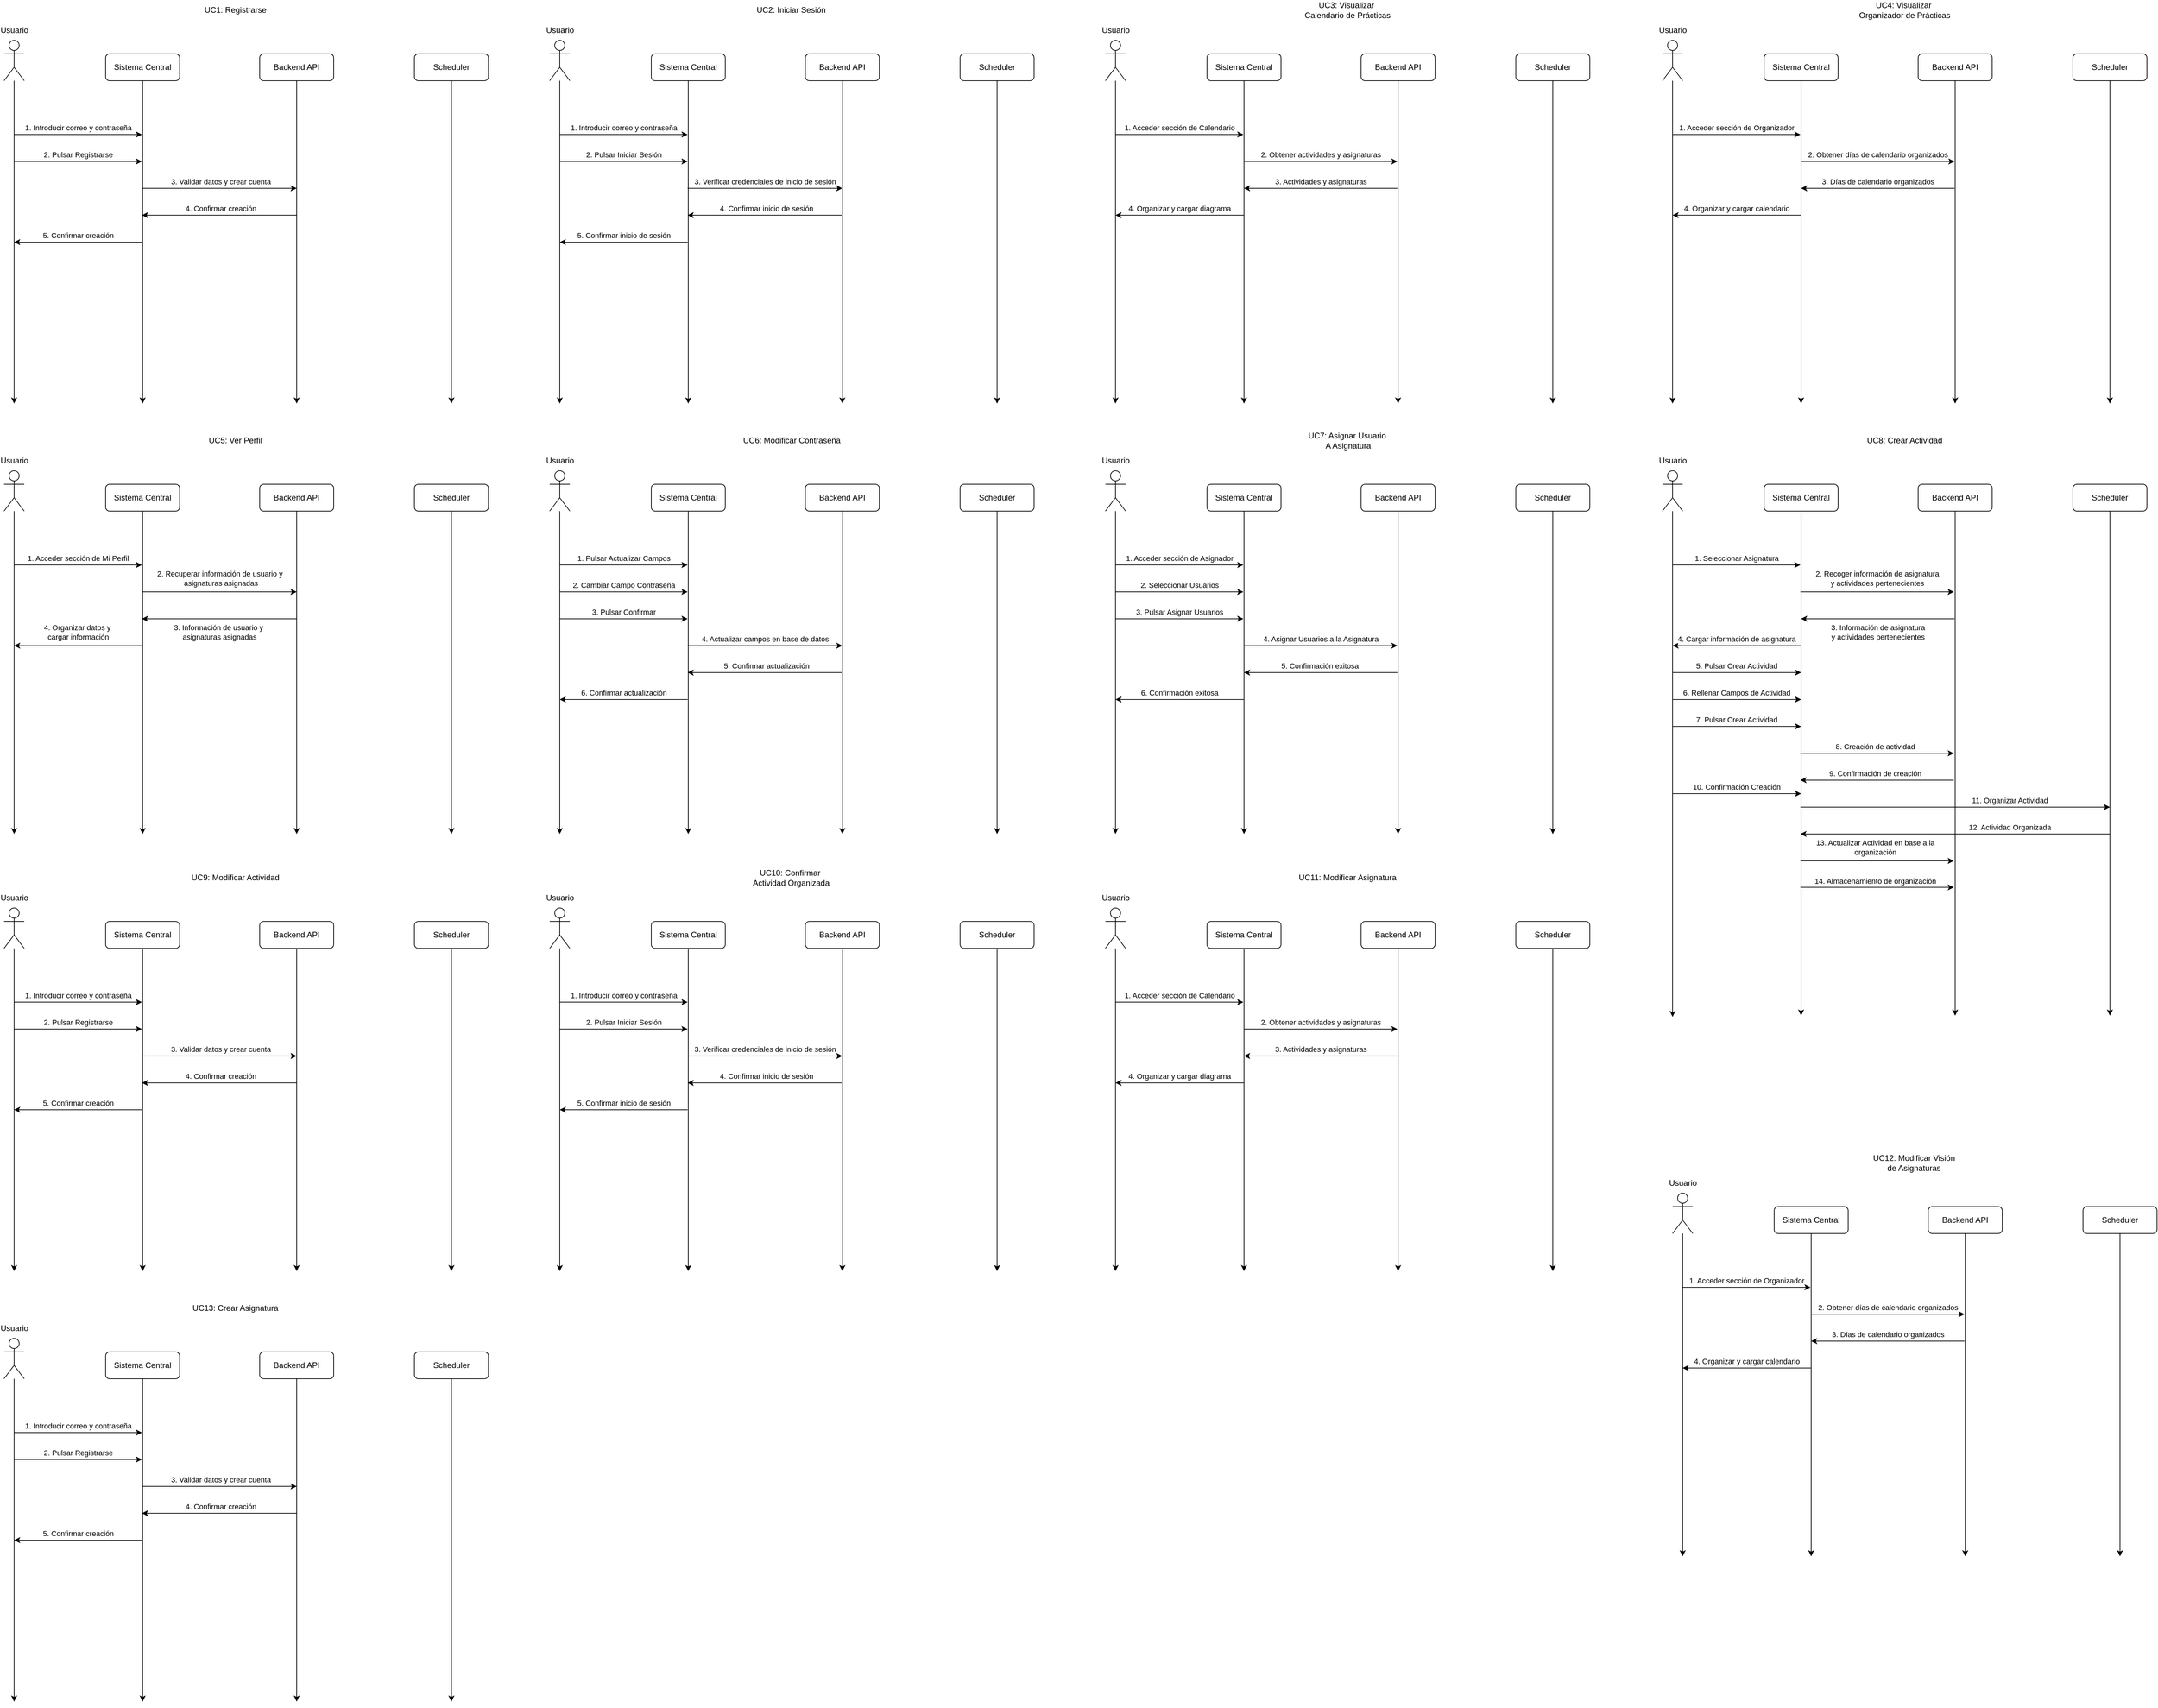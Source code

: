 <mxfile version="24.7.6">
  <diagram id="yF09wzQ3di6HqxB7pPc4" name="Página-1">
    <mxGraphModel dx="724" dy="360" grid="1" gridSize="10" guides="1" tooltips="1" connect="1" arrows="1" fold="1" page="1" pageScale="1" pageWidth="827" pageHeight="1169" math="0" shadow="0">
      <root>
        <mxCell id="0" />
        <mxCell id="1" parent="0" />
        <mxCell id="A-kE1wjKScTK0xUyLV8q-9" style="edgeStyle=orthogonalEdgeStyle;rounded=0;orthogonalLoop=1;jettySize=auto;html=1;" parent="1" source="A-kE1wjKScTK0xUyLV8q-1" edge="1">
          <mxGeometry relative="1" as="geometry">
            <mxPoint x="85" y="640" as="targetPoint" />
          </mxGeometry>
        </mxCell>
        <mxCell id="A-kE1wjKScTK0xUyLV8q-1" value="Usuario" style="shape=umlActor;verticalLabelPosition=top;verticalAlign=bottom;html=1;outlineConnect=0;labelPosition=center;align=center;spacing=8;" parent="1" vertex="1">
          <mxGeometry x="70" y="100" width="30" height="60" as="geometry" />
        </mxCell>
        <mxCell id="A-kE1wjKScTK0xUyLV8q-2" value="UC1: Registrarse" style="text;html=1;align=center;verticalAlign=middle;whiteSpace=wrap;rounded=0;" parent="1" vertex="1">
          <mxGeometry x="331" y="40" width="166" height="30" as="geometry" />
        </mxCell>
        <mxCell id="A-kE1wjKScTK0xUyLV8q-6" style="edgeStyle=orthogonalEdgeStyle;rounded=0;orthogonalLoop=1;jettySize=auto;html=1;" parent="1" source="A-kE1wjKScTK0xUyLV8q-3" edge="1">
          <mxGeometry relative="1" as="geometry">
            <mxPoint x="276" y="640" as="targetPoint" />
          </mxGeometry>
        </mxCell>
        <mxCell id="A-kE1wjKScTK0xUyLV8q-3" value="Sistema Central" style="rounded=1;whiteSpace=wrap;html=1;" parent="1" vertex="1">
          <mxGeometry x="221" y="120" width="110" height="40" as="geometry" />
        </mxCell>
        <mxCell id="A-kE1wjKScTK0xUyLV8q-7" style="edgeStyle=orthogonalEdgeStyle;rounded=0;orthogonalLoop=1;jettySize=auto;html=1;" parent="1" source="A-kE1wjKScTK0xUyLV8q-4" edge="1">
          <mxGeometry relative="1" as="geometry">
            <mxPoint x="505" y="640" as="targetPoint" />
          </mxGeometry>
        </mxCell>
        <mxCell id="A-kE1wjKScTK0xUyLV8q-4" value="Backend API" style="rounded=1;whiteSpace=wrap;html=1;" parent="1" vertex="1">
          <mxGeometry x="450" y="120" width="110" height="40" as="geometry" />
        </mxCell>
        <mxCell id="A-kE1wjKScTK0xUyLV8q-8" style="edgeStyle=orthogonalEdgeStyle;rounded=0;orthogonalLoop=1;jettySize=auto;html=1;" parent="1" source="A-kE1wjKScTK0xUyLV8q-5" edge="1">
          <mxGeometry relative="1" as="geometry">
            <mxPoint x="735" y="640" as="targetPoint" />
          </mxGeometry>
        </mxCell>
        <mxCell id="A-kE1wjKScTK0xUyLV8q-5" value="Scheduler" style="rounded=1;whiteSpace=wrap;html=1;" parent="1" vertex="1">
          <mxGeometry x="680" y="120" width="110" height="40" as="geometry" />
        </mxCell>
        <mxCell id="A-kE1wjKScTK0xUyLV8q-10" value="" style="endArrow=classic;html=1;rounded=0;strokeColor=default;align=center;endSize=6;" parent="1" edge="1">
          <mxGeometry width="50" height="50" relative="1" as="geometry">
            <mxPoint x="85" y="240" as="sourcePoint" />
            <mxPoint x="275" y="240" as="targetPoint" />
          </mxGeometry>
        </mxCell>
        <mxCell id="A-kE1wjKScTK0xUyLV8q-12" value="1. Introducir correo y contraseña" style="edgeLabel;html=1;align=center;verticalAlign=middle;resizable=0;points=[];" parent="A-kE1wjKScTK0xUyLV8q-10" vertex="1" connectable="0">
          <mxGeometry x="0.11" relative="1" as="geometry">
            <mxPoint x="-11" y="-10" as="offset" />
          </mxGeometry>
        </mxCell>
        <mxCell id="A-kE1wjKScTK0xUyLV8q-13" value="" style="endArrow=classic;html=1;rounded=0;strokeColor=default;align=center;endSize=6;" parent="1" edge="1">
          <mxGeometry width="50" height="50" relative="1" as="geometry">
            <mxPoint x="85" y="280" as="sourcePoint" />
            <mxPoint x="275" y="280" as="targetPoint" />
          </mxGeometry>
        </mxCell>
        <mxCell id="A-kE1wjKScTK0xUyLV8q-14" value="2. Pulsar Registrarse" style="edgeLabel;html=1;align=center;verticalAlign=middle;resizable=0;points=[];" parent="A-kE1wjKScTK0xUyLV8q-13" vertex="1" connectable="0">
          <mxGeometry x="0.11" relative="1" as="geometry">
            <mxPoint x="-11" y="-10" as="offset" />
          </mxGeometry>
        </mxCell>
        <mxCell id="A-kE1wjKScTK0xUyLV8q-15" value="" style="endArrow=classic;html=1;rounded=0;strokeColor=default;align=center;endSize=6;" parent="1" edge="1">
          <mxGeometry width="50" height="50" relative="1" as="geometry">
            <mxPoint x="275" y="320" as="sourcePoint" />
            <mxPoint x="505" y="320" as="targetPoint" />
            <Array as="points">
              <mxPoint x="320" y="320" />
              <mxPoint x="370" y="320" />
            </Array>
          </mxGeometry>
        </mxCell>
        <mxCell id="A-kE1wjKScTK0xUyLV8q-16" value="3. Validar datos y crear cuenta" style="edgeLabel;html=1;align=center;verticalAlign=middle;resizable=0;points=[];" parent="A-kE1wjKScTK0xUyLV8q-15" vertex="1" connectable="0">
          <mxGeometry x="0.11" relative="1" as="geometry">
            <mxPoint x="-11" y="-10" as="offset" />
          </mxGeometry>
        </mxCell>
        <mxCell id="A-kE1wjKScTK0xUyLV8q-17" value="" style="endArrow=none;html=1;rounded=0;strokeColor=default;align=center;endSize=6;endFill=0;startArrow=classic;startFill=1;" parent="1" edge="1">
          <mxGeometry width="50" height="50" relative="1" as="geometry">
            <mxPoint x="275" y="360" as="sourcePoint" />
            <mxPoint x="505" y="360" as="targetPoint" />
            <Array as="points">
              <mxPoint x="325" y="360" />
              <mxPoint x="375" y="360" />
            </Array>
          </mxGeometry>
        </mxCell>
        <mxCell id="A-kE1wjKScTK0xUyLV8q-18" value="4. Confirmar creación" style="edgeLabel;html=1;align=center;verticalAlign=middle;resizable=0;points=[];" parent="A-kE1wjKScTK0xUyLV8q-17" vertex="1" connectable="0">
          <mxGeometry x="0.11" relative="1" as="geometry">
            <mxPoint x="-11" y="-10" as="offset" />
          </mxGeometry>
        </mxCell>
        <mxCell id="A-kE1wjKScTK0xUyLV8q-19" value="" style="endArrow=none;html=1;rounded=0;strokeColor=default;align=center;endSize=6;endFill=0;startArrow=classic;startFill=1;" parent="1" edge="1">
          <mxGeometry width="50" height="50" relative="1" as="geometry">
            <mxPoint x="85" y="400" as="sourcePoint" />
            <mxPoint x="275" y="400" as="targetPoint" />
            <Array as="points">
              <mxPoint x="100" y="400" />
              <mxPoint x="150" y="400" />
            </Array>
          </mxGeometry>
        </mxCell>
        <mxCell id="A-kE1wjKScTK0xUyLV8q-20" value="5. Confirmar creación" style="edgeLabel;html=1;align=center;verticalAlign=middle;resizable=0;points=[];" parent="A-kE1wjKScTK0xUyLV8q-19" vertex="1" connectable="0">
          <mxGeometry x="0.11" relative="1" as="geometry">
            <mxPoint x="-11" y="-10" as="offset" />
          </mxGeometry>
        </mxCell>
        <mxCell id="A-kE1wjKScTK0xUyLV8q-21" style="edgeStyle=orthogonalEdgeStyle;rounded=0;orthogonalLoop=1;jettySize=auto;html=1;" parent="1" source="A-kE1wjKScTK0xUyLV8q-22" edge="1">
          <mxGeometry relative="1" as="geometry">
            <mxPoint x="896" y="640" as="targetPoint" />
          </mxGeometry>
        </mxCell>
        <mxCell id="A-kE1wjKScTK0xUyLV8q-22" value="Usuario" style="shape=umlActor;verticalLabelPosition=top;verticalAlign=bottom;html=1;outlineConnect=0;labelPosition=center;align=center;spacing=8;" parent="1" vertex="1">
          <mxGeometry x="881" y="100" width="30" height="60" as="geometry" />
        </mxCell>
        <mxCell id="A-kE1wjKScTK0xUyLV8q-23" value="UC2: Iniciar Sesión" style="text;html=1;align=center;verticalAlign=middle;whiteSpace=wrap;rounded=0;" parent="1" vertex="1">
          <mxGeometry x="1157" y="40" width="166" height="30" as="geometry" />
        </mxCell>
        <mxCell id="A-kE1wjKScTK0xUyLV8q-24" style="edgeStyle=orthogonalEdgeStyle;rounded=0;orthogonalLoop=1;jettySize=auto;html=1;" parent="1" source="A-kE1wjKScTK0xUyLV8q-25" edge="1">
          <mxGeometry relative="1" as="geometry">
            <mxPoint x="1087" y="640" as="targetPoint" />
          </mxGeometry>
        </mxCell>
        <mxCell id="A-kE1wjKScTK0xUyLV8q-25" value="Sistema Central" style="rounded=1;whiteSpace=wrap;html=1;" parent="1" vertex="1">
          <mxGeometry x="1032" y="120" width="110" height="40" as="geometry" />
        </mxCell>
        <mxCell id="A-kE1wjKScTK0xUyLV8q-26" style="edgeStyle=orthogonalEdgeStyle;rounded=0;orthogonalLoop=1;jettySize=auto;html=1;" parent="1" source="A-kE1wjKScTK0xUyLV8q-27" edge="1">
          <mxGeometry relative="1" as="geometry">
            <mxPoint x="1316" y="640" as="targetPoint" />
          </mxGeometry>
        </mxCell>
        <mxCell id="A-kE1wjKScTK0xUyLV8q-27" value="Backend API" style="rounded=1;whiteSpace=wrap;html=1;" parent="1" vertex="1">
          <mxGeometry x="1261" y="120" width="110" height="40" as="geometry" />
        </mxCell>
        <mxCell id="A-kE1wjKScTK0xUyLV8q-28" style="edgeStyle=orthogonalEdgeStyle;rounded=0;orthogonalLoop=1;jettySize=auto;html=1;" parent="1" source="A-kE1wjKScTK0xUyLV8q-29" edge="1">
          <mxGeometry relative="1" as="geometry">
            <mxPoint x="1546" y="640" as="targetPoint" />
          </mxGeometry>
        </mxCell>
        <mxCell id="A-kE1wjKScTK0xUyLV8q-29" value="Scheduler" style="rounded=1;whiteSpace=wrap;html=1;" parent="1" vertex="1">
          <mxGeometry x="1491" y="120" width="110" height="40" as="geometry" />
        </mxCell>
        <mxCell id="A-kE1wjKScTK0xUyLV8q-30" value="" style="endArrow=classic;html=1;rounded=0;strokeColor=default;align=center;endSize=6;" parent="1" edge="1">
          <mxGeometry width="50" height="50" relative="1" as="geometry">
            <mxPoint x="896" y="240" as="sourcePoint" />
            <mxPoint x="1086" y="240" as="targetPoint" />
          </mxGeometry>
        </mxCell>
        <mxCell id="A-kE1wjKScTK0xUyLV8q-31" value="1. Introducir correo y contraseña" style="edgeLabel;html=1;align=center;verticalAlign=middle;resizable=0;points=[];" parent="A-kE1wjKScTK0xUyLV8q-30" vertex="1" connectable="0">
          <mxGeometry x="0.11" relative="1" as="geometry">
            <mxPoint x="-11" y="-10" as="offset" />
          </mxGeometry>
        </mxCell>
        <mxCell id="A-kE1wjKScTK0xUyLV8q-32" value="" style="endArrow=classic;html=1;rounded=0;strokeColor=default;align=center;endSize=6;" parent="1" edge="1">
          <mxGeometry width="50" height="50" relative="1" as="geometry">
            <mxPoint x="896" y="280" as="sourcePoint" />
            <mxPoint x="1086" y="280" as="targetPoint" />
          </mxGeometry>
        </mxCell>
        <mxCell id="A-kE1wjKScTK0xUyLV8q-33" value="2. Pulsar Iniciar Sesión" style="edgeLabel;html=1;align=center;verticalAlign=middle;resizable=0;points=[];" parent="A-kE1wjKScTK0xUyLV8q-32" vertex="1" connectable="0">
          <mxGeometry x="0.11" relative="1" as="geometry">
            <mxPoint x="-11" y="-10" as="offset" />
          </mxGeometry>
        </mxCell>
        <mxCell id="A-kE1wjKScTK0xUyLV8q-34" value="" style="endArrow=classic;html=1;rounded=0;strokeColor=default;align=center;endSize=6;" parent="1" edge="1">
          <mxGeometry width="50" height="50" relative="1" as="geometry">
            <mxPoint x="1086" y="320" as="sourcePoint" />
            <mxPoint x="1316" y="320" as="targetPoint" />
            <Array as="points">
              <mxPoint x="1131" y="320" />
              <mxPoint x="1181" y="320" />
            </Array>
          </mxGeometry>
        </mxCell>
        <mxCell id="A-kE1wjKScTK0xUyLV8q-35" value="3. Verificar credenciales de inicio de sesión" style="edgeLabel;html=1;align=center;verticalAlign=middle;resizable=0;points=[];" parent="A-kE1wjKScTK0xUyLV8q-34" vertex="1" connectable="0">
          <mxGeometry x="0.11" relative="1" as="geometry">
            <mxPoint x="-13" y="-10" as="offset" />
          </mxGeometry>
        </mxCell>
        <mxCell id="A-kE1wjKScTK0xUyLV8q-36" value="" style="endArrow=none;html=1;rounded=0;strokeColor=default;align=center;endSize=6;endFill=0;startArrow=classic;startFill=1;" parent="1" edge="1">
          <mxGeometry width="50" height="50" relative="1" as="geometry">
            <mxPoint x="1086" y="360" as="sourcePoint" />
            <mxPoint x="1316" y="360" as="targetPoint" />
            <Array as="points">
              <mxPoint x="1136" y="360" />
              <mxPoint x="1186" y="360" />
            </Array>
          </mxGeometry>
        </mxCell>
        <mxCell id="A-kE1wjKScTK0xUyLV8q-37" value="4. Confirmar inicio de sesión" style="edgeLabel;html=1;align=center;verticalAlign=middle;resizable=0;points=[];" parent="A-kE1wjKScTK0xUyLV8q-36" vertex="1" connectable="0">
          <mxGeometry x="0.11" relative="1" as="geometry">
            <mxPoint x="-11" y="-10" as="offset" />
          </mxGeometry>
        </mxCell>
        <mxCell id="A-kE1wjKScTK0xUyLV8q-38" value="" style="endArrow=none;html=1;rounded=0;strokeColor=default;align=center;endSize=6;endFill=0;startArrow=classic;startFill=1;" parent="1" edge="1">
          <mxGeometry width="50" height="50" relative="1" as="geometry">
            <mxPoint x="896" y="400" as="sourcePoint" />
            <mxPoint x="1086" y="400" as="targetPoint" />
            <Array as="points">
              <mxPoint x="911" y="400" />
              <mxPoint x="961" y="400" />
            </Array>
          </mxGeometry>
        </mxCell>
        <mxCell id="A-kE1wjKScTK0xUyLV8q-39" value="5. Confirmar inicio de sesión" style="edgeLabel;html=1;align=center;verticalAlign=middle;resizable=0;points=[];" parent="A-kE1wjKScTK0xUyLV8q-38" vertex="1" connectable="0">
          <mxGeometry x="0.11" relative="1" as="geometry">
            <mxPoint x="-11" y="-10" as="offset" />
          </mxGeometry>
        </mxCell>
        <mxCell id="A-kE1wjKScTK0xUyLV8q-60" style="edgeStyle=orthogonalEdgeStyle;rounded=0;orthogonalLoop=1;jettySize=auto;html=1;" parent="1" source="A-kE1wjKScTK0xUyLV8q-61" edge="1">
          <mxGeometry relative="1" as="geometry">
            <mxPoint x="1722" y="640" as="targetPoint" />
          </mxGeometry>
        </mxCell>
        <mxCell id="A-kE1wjKScTK0xUyLV8q-61" value="Usuario" style="shape=umlActor;verticalLabelPosition=top;verticalAlign=bottom;html=1;outlineConnect=0;labelPosition=center;align=center;spacing=8;" parent="1" vertex="1">
          <mxGeometry x="1707" y="100" width="30" height="60" as="geometry" />
        </mxCell>
        <mxCell id="A-kE1wjKScTK0xUyLV8q-62" value="UC3: Visualizar&amp;nbsp;&lt;div&gt;Calendario de Prácticas&lt;/div&gt;" style="text;html=1;align=center;verticalAlign=middle;whiteSpace=wrap;rounded=0;" parent="1" vertex="1">
          <mxGeometry x="1984" y="40" width="166" height="30" as="geometry" />
        </mxCell>
        <mxCell id="A-kE1wjKScTK0xUyLV8q-63" style="edgeStyle=orthogonalEdgeStyle;rounded=0;orthogonalLoop=1;jettySize=auto;html=1;" parent="1" source="A-kE1wjKScTK0xUyLV8q-64" edge="1">
          <mxGeometry relative="1" as="geometry">
            <mxPoint x="1913" y="640" as="targetPoint" />
          </mxGeometry>
        </mxCell>
        <mxCell id="A-kE1wjKScTK0xUyLV8q-64" value="Sistema Central" style="rounded=1;whiteSpace=wrap;html=1;" parent="1" vertex="1">
          <mxGeometry x="1858" y="120" width="110" height="40" as="geometry" />
        </mxCell>
        <mxCell id="A-kE1wjKScTK0xUyLV8q-65" style="edgeStyle=orthogonalEdgeStyle;rounded=0;orthogonalLoop=1;jettySize=auto;html=1;" parent="1" source="A-kE1wjKScTK0xUyLV8q-66" edge="1">
          <mxGeometry relative="1" as="geometry">
            <mxPoint x="2142" y="640" as="targetPoint" />
          </mxGeometry>
        </mxCell>
        <mxCell id="A-kE1wjKScTK0xUyLV8q-66" value="Backend API" style="rounded=1;whiteSpace=wrap;html=1;" parent="1" vertex="1">
          <mxGeometry x="2087" y="120" width="110" height="40" as="geometry" />
        </mxCell>
        <mxCell id="A-kE1wjKScTK0xUyLV8q-67" style="edgeStyle=orthogonalEdgeStyle;rounded=0;orthogonalLoop=1;jettySize=auto;html=1;" parent="1" source="A-kE1wjKScTK0xUyLV8q-68" edge="1">
          <mxGeometry relative="1" as="geometry">
            <mxPoint x="2372" y="640" as="targetPoint" />
          </mxGeometry>
        </mxCell>
        <mxCell id="A-kE1wjKScTK0xUyLV8q-68" value="Scheduler" style="rounded=1;whiteSpace=wrap;html=1;" parent="1" vertex="1">
          <mxGeometry x="2317" y="120" width="110" height="40" as="geometry" />
        </mxCell>
        <mxCell id="A-kE1wjKScTK0xUyLV8q-69" value="" style="endArrow=classic;html=1;rounded=0;strokeColor=default;align=center;endSize=6;" parent="1" edge="1">
          <mxGeometry width="50" height="50" relative="1" as="geometry">
            <mxPoint x="1722" y="240" as="sourcePoint" />
            <mxPoint x="1912" y="240" as="targetPoint" />
          </mxGeometry>
        </mxCell>
        <mxCell id="A-kE1wjKScTK0xUyLV8q-70" value="1. Acceder sección de Calendario" style="edgeLabel;html=1;align=center;verticalAlign=middle;resizable=0;points=[];" parent="A-kE1wjKScTK0xUyLV8q-69" vertex="1" connectable="0">
          <mxGeometry x="0.11" relative="1" as="geometry">
            <mxPoint x="-11" y="-10" as="offset" />
          </mxGeometry>
        </mxCell>
        <mxCell id="A-kE1wjKScTK0xUyLV8q-73" value="" style="endArrow=classic;html=1;rounded=0;strokeColor=default;align=center;endSize=6;" parent="1" edge="1">
          <mxGeometry width="50" height="50" relative="1" as="geometry">
            <mxPoint x="1913" y="280" as="sourcePoint" />
            <mxPoint x="2141" y="280" as="targetPoint" />
            <Array as="points">
              <mxPoint x="1957" y="280" />
              <mxPoint x="2007" y="280" />
            </Array>
          </mxGeometry>
        </mxCell>
        <mxCell id="A-kE1wjKScTK0xUyLV8q-74" value="2. Obtener actividades y asignaturas" style="edgeLabel;html=1;align=center;verticalAlign=middle;resizable=0;points=[];" parent="A-kE1wjKScTK0xUyLV8q-73" vertex="1" connectable="0">
          <mxGeometry x="0.11" relative="1" as="geometry">
            <mxPoint x="-13" y="-10" as="offset" />
          </mxGeometry>
        </mxCell>
        <mxCell id="A-kE1wjKScTK0xUyLV8q-75" value="" style="endArrow=none;html=1;rounded=0;strokeColor=default;align=center;endSize=6;endFill=0;startArrow=classic;startFill=1;" parent="1" edge="1">
          <mxGeometry width="50" height="50" relative="1" as="geometry">
            <mxPoint x="1722" y="360" as="sourcePoint" />
            <mxPoint x="1913" y="360" as="targetPoint" />
            <Array as="points">
              <mxPoint x="1730" y="360" />
              <mxPoint x="1780" y="360" />
            </Array>
          </mxGeometry>
        </mxCell>
        <mxCell id="A-kE1wjKScTK0xUyLV8q-76" value="4. Organizar y cargar diagrama" style="edgeLabel;html=1;align=center;verticalAlign=middle;resizable=0;points=[];" parent="A-kE1wjKScTK0xUyLV8q-75" vertex="1" connectable="0">
          <mxGeometry x="0.11" relative="1" as="geometry">
            <mxPoint x="-11" y="-10" as="offset" />
          </mxGeometry>
        </mxCell>
        <mxCell id="A-kE1wjKScTK0xUyLV8q-81" value="" style="endArrow=none;html=1;rounded=0;strokeColor=default;align=center;endSize=6;startFill=1;startArrow=classic;" parent="1" edge="1">
          <mxGeometry width="50" height="50" relative="1" as="geometry">
            <mxPoint x="1913" y="320" as="sourcePoint" />
            <mxPoint x="2141" y="320" as="targetPoint" />
            <Array as="points">
              <mxPoint x="1955" y="320" />
              <mxPoint x="2005" y="320" />
            </Array>
          </mxGeometry>
        </mxCell>
        <mxCell id="A-kE1wjKScTK0xUyLV8q-82" value="3. Actividades y asignaturas" style="edgeLabel;html=1;align=center;verticalAlign=middle;resizable=0;points=[];" parent="A-kE1wjKScTK0xUyLV8q-81" vertex="1" connectable="0">
          <mxGeometry x="0.11" relative="1" as="geometry">
            <mxPoint x="-13" y="-10" as="offset" />
          </mxGeometry>
        </mxCell>
        <mxCell id="A-kE1wjKScTK0xUyLV8q-83" style="edgeStyle=orthogonalEdgeStyle;rounded=0;orthogonalLoop=1;jettySize=auto;html=1;" parent="1" source="A-kE1wjKScTK0xUyLV8q-84" edge="1">
          <mxGeometry relative="1" as="geometry">
            <mxPoint x="2550" y="640" as="targetPoint" />
          </mxGeometry>
        </mxCell>
        <mxCell id="A-kE1wjKScTK0xUyLV8q-84" value="Usuario" style="shape=umlActor;verticalLabelPosition=top;verticalAlign=bottom;html=1;outlineConnect=0;labelPosition=center;align=center;spacing=8;" parent="1" vertex="1">
          <mxGeometry x="2535" y="100" width="30" height="60" as="geometry" />
        </mxCell>
        <mxCell id="A-kE1wjKScTK0xUyLV8q-85" value="UC4: Visualizar&amp;nbsp;&lt;div&gt;Organizador de Prácticas&lt;/div&gt;" style="text;html=1;align=center;verticalAlign=middle;whiteSpace=wrap;rounded=0;" parent="1" vertex="1">
          <mxGeometry x="2812" y="40" width="166" height="30" as="geometry" />
        </mxCell>
        <mxCell id="A-kE1wjKScTK0xUyLV8q-86" style="edgeStyle=orthogonalEdgeStyle;rounded=0;orthogonalLoop=1;jettySize=auto;html=1;" parent="1" source="A-kE1wjKScTK0xUyLV8q-87" edge="1">
          <mxGeometry relative="1" as="geometry">
            <mxPoint x="2741" y="640" as="targetPoint" />
          </mxGeometry>
        </mxCell>
        <mxCell id="A-kE1wjKScTK0xUyLV8q-87" value="Sistema Central" style="rounded=1;whiteSpace=wrap;html=1;" parent="1" vertex="1">
          <mxGeometry x="2686" y="120" width="110" height="40" as="geometry" />
        </mxCell>
        <mxCell id="A-kE1wjKScTK0xUyLV8q-88" style="edgeStyle=orthogonalEdgeStyle;rounded=0;orthogonalLoop=1;jettySize=auto;html=1;" parent="1" source="A-kE1wjKScTK0xUyLV8q-89" edge="1">
          <mxGeometry relative="1" as="geometry">
            <mxPoint x="2970" y="640" as="targetPoint" />
          </mxGeometry>
        </mxCell>
        <mxCell id="A-kE1wjKScTK0xUyLV8q-89" value="Backend API" style="rounded=1;whiteSpace=wrap;html=1;" parent="1" vertex="1">
          <mxGeometry x="2915" y="120" width="110" height="40" as="geometry" />
        </mxCell>
        <mxCell id="A-kE1wjKScTK0xUyLV8q-90" style="edgeStyle=orthogonalEdgeStyle;rounded=0;orthogonalLoop=1;jettySize=auto;html=1;" parent="1" source="A-kE1wjKScTK0xUyLV8q-91" edge="1">
          <mxGeometry relative="1" as="geometry">
            <mxPoint x="3200" y="640" as="targetPoint" />
          </mxGeometry>
        </mxCell>
        <mxCell id="A-kE1wjKScTK0xUyLV8q-91" value="Scheduler" style="rounded=1;whiteSpace=wrap;html=1;" parent="1" vertex="1">
          <mxGeometry x="3145" y="120" width="110" height="40" as="geometry" />
        </mxCell>
        <mxCell id="A-kE1wjKScTK0xUyLV8q-92" value="" style="endArrow=classic;html=1;rounded=0;strokeColor=default;align=center;endSize=6;" parent="1" edge="1">
          <mxGeometry width="50" height="50" relative="1" as="geometry">
            <mxPoint x="2550" y="240" as="sourcePoint" />
            <mxPoint x="2740" y="240" as="targetPoint" />
          </mxGeometry>
        </mxCell>
        <mxCell id="A-kE1wjKScTK0xUyLV8q-93" value="1. Acceder sección de Organizador" style="edgeLabel;html=1;align=center;verticalAlign=middle;resizable=0;points=[];" parent="A-kE1wjKScTK0xUyLV8q-92" vertex="1" connectable="0">
          <mxGeometry x="0.11" relative="1" as="geometry">
            <mxPoint x="-11" y="-10" as="offset" />
          </mxGeometry>
        </mxCell>
        <mxCell id="A-kE1wjKScTK0xUyLV8q-94" value="" style="endArrow=classic;html=1;rounded=0;strokeColor=default;align=center;endSize=6;" parent="1" edge="1">
          <mxGeometry width="50" height="50" relative="1" as="geometry">
            <mxPoint x="2741" y="280" as="sourcePoint" />
            <mxPoint x="2969" y="280" as="targetPoint" />
            <Array as="points">
              <mxPoint x="2785" y="280" />
              <mxPoint x="2835" y="280" />
            </Array>
          </mxGeometry>
        </mxCell>
        <mxCell id="A-kE1wjKScTK0xUyLV8q-95" value="2. Obtener días de calendario organizados" style="edgeLabel;html=1;align=center;verticalAlign=middle;resizable=0;points=[];" parent="A-kE1wjKScTK0xUyLV8q-94" vertex="1" connectable="0">
          <mxGeometry x="0.11" relative="1" as="geometry">
            <mxPoint x="-13" y="-10" as="offset" />
          </mxGeometry>
        </mxCell>
        <mxCell id="A-kE1wjKScTK0xUyLV8q-96" value="" style="endArrow=none;html=1;rounded=0;strokeColor=default;align=center;endSize=6;endFill=0;startArrow=classic;startFill=1;" parent="1" edge="1">
          <mxGeometry width="50" height="50" relative="1" as="geometry">
            <mxPoint x="2550" y="360" as="sourcePoint" />
            <mxPoint x="2741" y="360" as="targetPoint" />
            <Array as="points">
              <mxPoint x="2558" y="360" />
              <mxPoint x="2608" y="360" />
            </Array>
          </mxGeometry>
        </mxCell>
        <mxCell id="A-kE1wjKScTK0xUyLV8q-97" value="4. Organizar y cargar calendario" style="edgeLabel;html=1;align=center;verticalAlign=middle;resizable=0;points=[];" parent="A-kE1wjKScTK0xUyLV8q-96" vertex="1" connectable="0">
          <mxGeometry x="0.11" relative="1" as="geometry">
            <mxPoint x="-11" y="-10" as="offset" />
          </mxGeometry>
        </mxCell>
        <mxCell id="A-kE1wjKScTK0xUyLV8q-98" value="" style="endArrow=none;html=1;rounded=0;strokeColor=default;align=center;endSize=6;startFill=1;startArrow=classic;" parent="1" edge="1">
          <mxGeometry width="50" height="50" relative="1" as="geometry">
            <mxPoint x="2741" y="320" as="sourcePoint" />
            <mxPoint x="2969" y="320" as="targetPoint" />
            <Array as="points">
              <mxPoint x="2783" y="320" />
              <mxPoint x="2833" y="320" />
            </Array>
          </mxGeometry>
        </mxCell>
        <mxCell id="A-kE1wjKScTK0xUyLV8q-99" value="3. Días de calendario organizados" style="edgeLabel;html=1;align=center;verticalAlign=middle;resizable=0;points=[];" parent="A-kE1wjKScTK0xUyLV8q-98" vertex="1" connectable="0">
          <mxGeometry x="0.11" relative="1" as="geometry">
            <mxPoint x="-13" y="-10" as="offset" />
          </mxGeometry>
        </mxCell>
        <mxCell id="A-kE1wjKScTK0xUyLV8q-100" style="edgeStyle=orthogonalEdgeStyle;rounded=0;orthogonalLoop=1;jettySize=auto;html=1;" parent="1" source="A-kE1wjKScTK0xUyLV8q-101" edge="1">
          <mxGeometry relative="1" as="geometry">
            <mxPoint x="85" y="1280" as="targetPoint" />
          </mxGeometry>
        </mxCell>
        <mxCell id="A-kE1wjKScTK0xUyLV8q-101" value="Usuario" style="shape=umlActor;verticalLabelPosition=top;verticalAlign=bottom;html=1;outlineConnect=0;labelPosition=center;align=center;spacing=8;" parent="1" vertex="1">
          <mxGeometry x="70" y="740" width="30" height="60" as="geometry" />
        </mxCell>
        <mxCell id="A-kE1wjKScTK0xUyLV8q-102" value="UC5: Ver Perfil" style="text;html=1;align=center;verticalAlign=middle;whiteSpace=wrap;rounded=0;" parent="1" vertex="1">
          <mxGeometry x="331" y="680" width="166" height="30" as="geometry" />
        </mxCell>
        <mxCell id="A-kE1wjKScTK0xUyLV8q-103" style="edgeStyle=orthogonalEdgeStyle;rounded=0;orthogonalLoop=1;jettySize=auto;html=1;" parent="1" source="A-kE1wjKScTK0xUyLV8q-104" edge="1">
          <mxGeometry relative="1" as="geometry">
            <mxPoint x="276" y="1280" as="targetPoint" />
          </mxGeometry>
        </mxCell>
        <mxCell id="A-kE1wjKScTK0xUyLV8q-104" value="Sistema Central" style="rounded=1;whiteSpace=wrap;html=1;" parent="1" vertex="1">
          <mxGeometry x="221" y="760" width="110" height="40" as="geometry" />
        </mxCell>
        <mxCell id="A-kE1wjKScTK0xUyLV8q-105" style="edgeStyle=orthogonalEdgeStyle;rounded=0;orthogonalLoop=1;jettySize=auto;html=1;" parent="1" source="A-kE1wjKScTK0xUyLV8q-106" edge="1">
          <mxGeometry relative="1" as="geometry">
            <mxPoint x="505" y="1280" as="targetPoint" />
          </mxGeometry>
        </mxCell>
        <mxCell id="A-kE1wjKScTK0xUyLV8q-106" value="Backend API" style="rounded=1;whiteSpace=wrap;html=1;" parent="1" vertex="1">
          <mxGeometry x="450" y="760" width="110" height="40" as="geometry" />
        </mxCell>
        <mxCell id="A-kE1wjKScTK0xUyLV8q-107" style="edgeStyle=orthogonalEdgeStyle;rounded=0;orthogonalLoop=1;jettySize=auto;html=1;" parent="1" source="A-kE1wjKScTK0xUyLV8q-108" edge="1">
          <mxGeometry relative="1" as="geometry">
            <mxPoint x="735" y="1280" as="targetPoint" />
          </mxGeometry>
        </mxCell>
        <mxCell id="A-kE1wjKScTK0xUyLV8q-108" value="Scheduler" style="rounded=1;whiteSpace=wrap;html=1;" parent="1" vertex="1">
          <mxGeometry x="680" y="760" width="110" height="40" as="geometry" />
        </mxCell>
        <mxCell id="A-kE1wjKScTK0xUyLV8q-109" value="" style="endArrow=classic;html=1;rounded=0;strokeColor=default;align=center;endSize=6;" parent="1" edge="1">
          <mxGeometry width="50" height="50" relative="1" as="geometry">
            <mxPoint x="85" y="880" as="sourcePoint" />
            <mxPoint x="275" y="880" as="targetPoint" />
          </mxGeometry>
        </mxCell>
        <mxCell id="A-kE1wjKScTK0xUyLV8q-110" value="1. Acceder sección de Mi Perfil" style="edgeLabel;html=1;align=center;verticalAlign=middle;resizable=0;points=[];" parent="A-kE1wjKScTK0xUyLV8q-109" vertex="1" connectable="0">
          <mxGeometry x="0.11" relative="1" as="geometry">
            <mxPoint x="-11" y="-10" as="offset" />
          </mxGeometry>
        </mxCell>
        <mxCell id="A-kE1wjKScTK0xUyLV8q-113" value="" style="endArrow=classic;html=1;rounded=0;strokeColor=default;align=center;endSize=6;" parent="1" edge="1">
          <mxGeometry width="50" height="50" relative="1" as="geometry">
            <mxPoint x="276" y="920" as="sourcePoint" />
            <mxPoint x="505" y="920" as="targetPoint" />
            <Array as="points">
              <mxPoint x="320" y="920" />
              <mxPoint x="370" y="920" />
            </Array>
          </mxGeometry>
        </mxCell>
        <mxCell id="A-kE1wjKScTK0xUyLV8q-114" value="2. Recuperar información de usuario y&amp;nbsp;&lt;div&gt;asignaturas asignadas&lt;/div&gt;" style="edgeLabel;html=1;align=center;verticalAlign=middle;resizable=0;points=[];" parent="A-kE1wjKScTK0xUyLV8q-113" vertex="1" connectable="0">
          <mxGeometry x="0.11" relative="1" as="geometry">
            <mxPoint x="-11" y="-20" as="offset" />
          </mxGeometry>
        </mxCell>
        <mxCell id="A-kE1wjKScTK0xUyLV8q-115" value="" style="endArrow=none;html=1;rounded=0;strokeColor=default;align=center;endSize=6;endFill=0;startArrow=classic;startFill=1;" parent="1" edge="1">
          <mxGeometry width="50" height="50" relative="1" as="geometry">
            <mxPoint x="275" y="960" as="sourcePoint" />
            <mxPoint x="505" y="960" as="targetPoint" />
            <Array as="points">
              <mxPoint x="325" y="960" />
              <mxPoint x="375" y="960" />
            </Array>
          </mxGeometry>
        </mxCell>
        <mxCell id="A-kE1wjKScTK0xUyLV8q-116" value="3. Información de usuario y&amp;nbsp;&lt;div&gt;asignaturas asignadas&lt;/div&gt;" style="edgeLabel;html=1;align=center;verticalAlign=middle;resizable=0;points=[];" parent="A-kE1wjKScTK0xUyLV8q-115" vertex="1" connectable="0">
          <mxGeometry x="0.11" relative="1" as="geometry">
            <mxPoint x="-13" y="20" as="offset" />
          </mxGeometry>
        </mxCell>
        <mxCell id="A-kE1wjKScTK0xUyLV8q-117" value="" style="endArrow=none;html=1;rounded=0;strokeColor=default;align=center;endSize=6;endFill=0;startArrow=classic;startFill=1;" parent="1" edge="1">
          <mxGeometry width="50" height="50" relative="1" as="geometry">
            <mxPoint x="85" y="1000" as="sourcePoint" />
            <mxPoint x="275" y="1000" as="targetPoint" />
            <Array as="points">
              <mxPoint x="100" y="1000" />
              <mxPoint x="150" y="1000" />
            </Array>
          </mxGeometry>
        </mxCell>
        <mxCell id="A-kE1wjKScTK0xUyLV8q-118" value="4. Organizar datos y&amp;nbsp;&lt;div&gt;cargar información&lt;/div&gt;" style="edgeLabel;html=1;align=center;verticalAlign=middle;resizable=0;points=[];" parent="A-kE1wjKScTK0xUyLV8q-117" vertex="1" connectable="0">
          <mxGeometry x="0.11" relative="1" as="geometry">
            <mxPoint x="-11" y="-20" as="offset" />
          </mxGeometry>
        </mxCell>
        <mxCell id="A-kE1wjKScTK0xUyLV8q-119" style="edgeStyle=orthogonalEdgeStyle;rounded=0;orthogonalLoop=1;jettySize=auto;html=1;" parent="1" source="A-kE1wjKScTK0xUyLV8q-120" edge="1">
          <mxGeometry relative="1" as="geometry">
            <mxPoint x="896" y="1280" as="targetPoint" />
          </mxGeometry>
        </mxCell>
        <mxCell id="A-kE1wjKScTK0xUyLV8q-120" value="Usuario" style="shape=umlActor;verticalLabelPosition=top;verticalAlign=bottom;html=1;outlineConnect=0;labelPosition=center;align=center;spacing=8;" parent="1" vertex="1">
          <mxGeometry x="881" y="740" width="30" height="60" as="geometry" />
        </mxCell>
        <mxCell id="A-kE1wjKScTK0xUyLV8q-121" value="UC6: Modificar Contraseña" style="text;html=1;align=center;verticalAlign=middle;whiteSpace=wrap;rounded=0;" parent="1" vertex="1">
          <mxGeometry x="1158" y="680" width="166" height="30" as="geometry" />
        </mxCell>
        <mxCell id="A-kE1wjKScTK0xUyLV8q-122" style="edgeStyle=orthogonalEdgeStyle;rounded=0;orthogonalLoop=1;jettySize=auto;html=1;" parent="1" source="A-kE1wjKScTK0xUyLV8q-123" edge="1">
          <mxGeometry relative="1" as="geometry">
            <mxPoint x="1087" y="1280" as="targetPoint" />
          </mxGeometry>
        </mxCell>
        <mxCell id="A-kE1wjKScTK0xUyLV8q-123" value="Sistema Central" style="rounded=1;whiteSpace=wrap;html=1;" parent="1" vertex="1">
          <mxGeometry x="1032" y="760" width="110" height="40" as="geometry" />
        </mxCell>
        <mxCell id="A-kE1wjKScTK0xUyLV8q-124" style="edgeStyle=orthogonalEdgeStyle;rounded=0;orthogonalLoop=1;jettySize=auto;html=1;" parent="1" source="A-kE1wjKScTK0xUyLV8q-125" edge="1">
          <mxGeometry relative="1" as="geometry">
            <mxPoint x="1316" y="1280" as="targetPoint" />
          </mxGeometry>
        </mxCell>
        <mxCell id="A-kE1wjKScTK0xUyLV8q-125" value="Backend API" style="rounded=1;whiteSpace=wrap;html=1;" parent="1" vertex="1">
          <mxGeometry x="1261" y="760" width="110" height="40" as="geometry" />
        </mxCell>
        <mxCell id="A-kE1wjKScTK0xUyLV8q-126" style="edgeStyle=orthogonalEdgeStyle;rounded=0;orthogonalLoop=1;jettySize=auto;html=1;" parent="1" source="A-kE1wjKScTK0xUyLV8q-127" edge="1">
          <mxGeometry relative="1" as="geometry">
            <mxPoint x="1546" y="1280" as="targetPoint" />
          </mxGeometry>
        </mxCell>
        <mxCell id="A-kE1wjKScTK0xUyLV8q-127" value="Scheduler" style="rounded=1;whiteSpace=wrap;html=1;" parent="1" vertex="1">
          <mxGeometry x="1491" y="760" width="110" height="40" as="geometry" />
        </mxCell>
        <mxCell id="A-kE1wjKScTK0xUyLV8q-128" value="" style="endArrow=classic;html=1;rounded=0;strokeColor=default;align=center;endSize=6;" parent="1" edge="1">
          <mxGeometry width="50" height="50" relative="1" as="geometry">
            <mxPoint x="896" y="880" as="sourcePoint" />
            <mxPoint x="1086" y="880" as="targetPoint" />
          </mxGeometry>
        </mxCell>
        <mxCell id="A-kE1wjKScTK0xUyLV8q-129" value="1. Pulsar Actualizar Campos" style="edgeLabel;html=1;align=center;verticalAlign=middle;resizable=0;points=[];" parent="A-kE1wjKScTK0xUyLV8q-128" vertex="1" connectable="0">
          <mxGeometry x="0.11" relative="1" as="geometry">
            <mxPoint x="-11" y="-10" as="offset" />
          </mxGeometry>
        </mxCell>
        <mxCell id="A-kE1wjKScTK0xUyLV8q-130" value="" style="endArrow=classic;html=1;rounded=0;strokeColor=default;align=center;endSize=6;" parent="1" edge="1">
          <mxGeometry width="50" height="50" relative="1" as="geometry">
            <mxPoint x="896" y="920" as="sourcePoint" />
            <mxPoint x="1086" y="920" as="targetPoint" />
          </mxGeometry>
        </mxCell>
        <mxCell id="A-kE1wjKScTK0xUyLV8q-131" value="2. Cambiar Campo Contraseña" style="edgeLabel;html=1;align=center;verticalAlign=middle;resizable=0;points=[];" parent="A-kE1wjKScTK0xUyLV8q-130" vertex="1" connectable="0">
          <mxGeometry x="0.11" relative="1" as="geometry">
            <mxPoint x="-11" y="-10" as="offset" />
          </mxGeometry>
        </mxCell>
        <mxCell id="A-kE1wjKScTK0xUyLV8q-132" value="" style="endArrow=classic;html=1;rounded=0;strokeColor=default;align=center;endSize=6;" parent="1" edge="1">
          <mxGeometry width="50" height="50" relative="1" as="geometry">
            <mxPoint x="1086" y="1000" as="sourcePoint" />
            <mxPoint x="1316" y="1000" as="targetPoint" />
            <Array as="points">
              <mxPoint x="1131" y="1000" />
              <mxPoint x="1181" y="1000" />
            </Array>
          </mxGeometry>
        </mxCell>
        <mxCell id="A-kE1wjKScTK0xUyLV8q-133" value="4. Actualizar campos en base de datos" style="edgeLabel;html=1;align=center;verticalAlign=middle;resizable=0;points=[];" parent="A-kE1wjKScTK0xUyLV8q-132" vertex="1" connectable="0">
          <mxGeometry x="0.11" relative="1" as="geometry">
            <mxPoint x="-13" y="-10" as="offset" />
          </mxGeometry>
        </mxCell>
        <mxCell id="A-kE1wjKScTK0xUyLV8q-134" value="" style="endArrow=none;html=1;rounded=0;strokeColor=default;align=center;endSize=6;endFill=0;startArrow=classic;startFill=1;" parent="1" edge="1">
          <mxGeometry width="50" height="50" relative="1" as="geometry">
            <mxPoint x="1086" y="1040" as="sourcePoint" />
            <mxPoint x="1316" y="1040" as="targetPoint" />
            <Array as="points">
              <mxPoint x="1136" y="1040" />
              <mxPoint x="1186" y="1040" />
            </Array>
          </mxGeometry>
        </mxCell>
        <mxCell id="A-kE1wjKScTK0xUyLV8q-135" value="5. Confirmar actualización" style="edgeLabel;html=1;align=center;verticalAlign=middle;resizable=0;points=[];" parent="A-kE1wjKScTK0xUyLV8q-134" vertex="1" connectable="0">
          <mxGeometry x="0.11" relative="1" as="geometry">
            <mxPoint x="-11" y="-10" as="offset" />
          </mxGeometry>
        </mxCell>
        <mxCell id="A-kE1wjKScTK0xUyLV8q-136" value="" style="endArrow=none;html=1;rounded=0;strokeColor=default;align=center;endSize=6;endFill=0;startArrow=classic;startFill=1;" parent="1" edge="1">
          <mxGeometry width="50" height="50" relative="1" as="geometry">
            <mxPoint x="896" y="1080" as="sourcePoint" />
            <mxPoint x="1086" y="1080" as="targetPoint" />
            <Array as="points">
              <mxPoint x="911" y="1080" />
              <mxPoint x="961" y="1080" />
            </Array>
          </mxGeometry>
        </mxCell>
        <mxCell id="A-kE1wjKScTK0xUyLV8q-137" value="6. Confirmar actualización" style="edgeLabel;html=1;align=center;verticalAlign=middle;resizable=0;points=[];" parent="A-kE1wjKScTK0xUyLV8q-136" vertex="1" connectable="0">
          <mxGeometry x="0.11" relative="1" as="geometry">
            <mxPoint x="-11" y="-10" as="offset" />
          </mxGeometry>
        </mxCell>
        <mxCell id="A-kE1wjKScTK0xUyLV8q-138" style="edgeStyle=orthogonalEdgeStyle;rounded=0;orthogonalLoop=1;jettySize=auto;html=1;" parent="1" source="A-kE1wjKScTK0xUyLV8q-139" edge="1">
          <mxGeometry relative="1" as="geometry">
            <mxPoint x="1722" y="1280" as="targetPoint" />
          </mxGeometry>
        </mxCell>
        <mxCell id="A-kE1wjKScTK0xUyLV8q-139" value="Usuario" style="shape=umlActor;verticalLabelPosition=top;verticalAlign=bottom;html=1;outlineConnect=0;labelPosition=center;align=center;spacing=8;" parent="1" vertex="1">
          <mxGeometry x="1707" y="740" width="30" height="60" as="geometry" />
        </mxCell>
        <mxCell id="A-kE1wjKScTK0xUyLV8q-140" value="UC7: Asignar Usuario&amp;nbsp;&lt;div&gt;A Asignatura&lt;br&gt;&lt;/div&gt;" style="text;html=1;align=center;verticalAlign=middle;whiteSpace=wrap;rounded=0;" parent="1" vertex="1">
          <mxGeometry x="1985" y="680" width="166" height="30" as="geometry" />
        </mxCell>
        <mxCell id="A-kE1wjKScTK0xUyLV8q-141" style="edgeStyle=orthogonalEdgeStyle;rounded=0;orthogonalLoop=1;jettySize=auto;html=1;" parent="1" source="A-kE1wjKScTK0xUyLV8q-142" edge="1">
          <mxGeometry relative="1" as="geometry">
            <mxPoint x="1913" y="1280" as="targetPoint" />
          </mxGeometry>
        </mxCell>
        <mxCell id="A-kE1wjKScTK0xUyLV8q-142" value="Sistema Central" style="rounded=1;whiteSpace=wrap;html=1;" parent="1" vertex="1">
          <mxGeometry x="1858" y="760" width="110" height="40" as="geometry" />
        </mxCell>
        <mxCell id="A-kE1wjKScTK0xUyLV8q-143" style="edgeStyle=orthogonalEdgeStyle;rounded=0;orthogonalLoop=1;jettySize=auto;html=1;" parent="1" source="A-kE1wjKScTK0xUyLV8q-144" edge="1">
          <mxGeometry relative="1" as="geometry">
            <mxPoint x="2142" y="1280" as="targetPoint" />
          </mxGeometry>
        </mxCell>
        <mxCell id="A-kE1wjKScTK0xUyLV8q-144" value="Backend API" style="rounded=1;whiteSpace=wrap;html=1;" parent="1" vertex="1">
          <mxGeometry x="2087" y="760" width="110" height="40" as="geometry" />
        </mxCell>
        <mxCell id="A-kE1wjKScTK0xUyLV8q-145" style="edgeStyle=orthogonalEdgeStyle;rounded=0;orthogonalLoop=1;jettySize=auto;html=1;" parent="1" source="A-kE1wjKScTK0xUyLV8q-146" edge="1">
          <mxGeometry relative="1" as="geometry">
            <mxPoint x="2372" y="1280" as="targetPoint" />
          </mxGeometry>
        </mxCell>
        <mxCell id="A-kE1wjKScTK0xUyLV8q-146" value="Scheduler" style="rounded=1;whiteSpace=wrap;html=1;" parent="1" vertex="1">
          <mxGeometry x="2317" y="760" width="110" height="40" as="geometry" />
        </mxCell>
        <mxCell id="A-kE1wjKScTK0xUyLV8q-147" value="" style="endArrow=classic;html=1;rounded=0;strokeColor=default;align=center;endSize=6;" parent="1" edge="1">
          <mxGeometry width="50" height="50" relative="1" as="geometry">
            <mxPoint x="1722" y="880" as="sourcePoint" />
            <mxPoint x="1912" y="880" as="targetPoint" />
          </mxGeometry>
        </mxCell>
        <mxCell id="A-kE1wjKScTK0xUyLV8q-148" value="1. Acceder sección de Asignador" style="edgeLabel;html=1;align=center;verticalAlign=middle;resizable=0;points=[];" parent="A-kE1wjKScTK0xUyLV8q-147" vertex="1" connectable="0">
          <mxGeometry x="0.11" relative="1" as="geometry">
            <mxPoint x="-11" y="-10" as="offset" />
          </mxGeometry>
        </mxCell>
        <mxCell id="A-kE1wjKScTK0xUyLV8q-149" value="" style="endArrow=classic;html=1;rounded=0;strokeColor=default;align=center;endSize=6;" parent="1" edge="1">
          <mxGeometry width="50" height="50" relative="1" as="geometry">
            <mxPoint x="1913" y="1000" as="sourcePoint" />
            <mxPoint x="2141" y="1000" as="targetPoint" />
            <Array as="points">
              <mxPoint x="1957" y="1000" />
              <mxPoint x="2007" y="1000" />
            </Array>
          </mxGeometry>
        </mxCell>
        <mxCell id="A-kE1wjKScTK0xUyLV8q-150" value="4. Asignar Usuarios a la Asignatura" style="edgeLabel;html=1;align=center;verticalAlign=middle;resizable=0;points=[];" parent="A-kE1wjKScTK0xUyLV8q-149" vertex="1" connectable="0">
          <mxGeometry x="0.11" relative="1" as="geometry">
            <mxPoint x="-13" y="-10" as="offset" />
          </mxGeometry>
        </mxCell>
        <mxCell id="A-kE1wjKScTK0xUyLV8q-151" value="" style="endArrow=none;html=1;rounded=0;strokeColor=default;align=center;endSize=6;endFill=0;startArrow=classic;startFill=1;" parent="1" edge="1">
          <mxGeometry width="50" height="50" relative="1" as="geometry">
            <mxPoint x="1722" y="1080" as="sourcePoint" />
            <mxPoint x="1913" y="1080" as="targetPoint" />
            <Array as="points">
              <mxPoint x="1730" y="1080" />
              <mxPoint x="1780" y="1080" />
            </Array>
          </mxGeometry>
        </mxCell>
        <mxCell id="A-kE1wjKScTK0xUyLV8q-152" value="6. Confirmación exitosa" style="edgeLabel;html=1;align=center;verticalAlign=middle;resizable=0;points=[];" parent="A-kE1wjKScTK0xUyLV8q-151" vertex="1" connectable="0">
          <mxGeometry x="0.11" relative="1" as="geometry">
            <mxPoint x="-11" y="-10" as="offset" />
          </mxGeometry>
        </mxCell>
        <mxCell id="A-kE1wjKScTK0xUyLV8q-153" value="" style="endArrow=none;html=1;rounded=0;strokeColor=default;align=center;endSize=6;startFill=1;startArrow=classic;" parent="1" edge="1">
          <mxGeometry width="50" height="50" relative="1" as="geometry">
            <mxPoint x="1913" y="1040" as="sourcePoint" />
            <mxPoint x="2141" y="1040" as="targetPoint" />
            <Array as="points">
              <mxPoint x="1955" y="1040" />
              <mxPoint x="2005" y="1040" />
            </Array>
          </mxGeometry>
        </mxCell>
        <mxCell id="A-kE1wjKScTK0xUyLV8q-154" value="5. Confirmación exitosa&amp;nbsp;" style="edgeLabel;html=1;align=center;verticalAlign=middle;resizable=0;points=[];" parent="A-kE1wjKScTK0xUyLV8q-153" vertex="1" connectable="0">
          <mxGeometry x="0.11" relative="1" as="geometry">
            <mxPoint x="-13" y="-10" as="offset" />
          </mxGeometry>
        </mxCell>
        <mxCell id="A-kE1wjKScTK0xUyLV8q-155" style="edgeStyle=orthogonalEdgeStyle;rounded=0;orthogonalLoop=1;jettySize=auto;html=1;" parent="1" source="A-kE1wjKScTK0xUyLV8q-156" edge="1">
          <mxGeometry relative="1" as="geometry">
            <mxPoint x="2550" y="1551.882" as="targetPoint" />
          </mxGeometry>
        </mxCell>
        <mxCell id="A-kE1wjKScTK0xUyLV8q-156" value="Usuario" style="shape=umlActor;verticalLabelPosition=top;verticalAlign=bottom;html=1;outlineConnect=0;labelPosition=center;align=center;spacing=8;" parent="1" vertex="1">
          <mxGeometry x="2535" y="740" width="30" height="60" as="geometry" />
        </mxCell>
        <mxCell id="A-kE1wjKScTK0xUyLV8q-157" value="UC8: Crear Actividad" style="text;html=1;align=center;verticalAlign=middle;whiteSpace=wrap;rounded=0;" parent="1" vertex="1">
          <mxGeometry x="2812" y="680" width="166" height="30" as="geometry" />
        </mxCell>
        <mxCell id="A-kE1wjKScTK0xUyLV8q-158" style="edgeStyle=orthogonalEdgeStyle;rounded=0;orthogonalLoop=1;jettySize=auto;html=1;" parent="1" source="A-kE1wjKScTK0xUyLV8q-159" edge="1">
          <mxGeometry relative="1" as="geometry">
            <mxPoint x="2741" y="1550" as="targetPoint" />
          </mxGeometry>
        </mxCell>
        <mxCell id="A-kE1wjKScTK0xUyLV8q-159" value="Sistema Central" style="rounded=1;whiteSpace=wrap;html=1;" parent="1" vertex="1">
          <mxGeometry x="2686" y="760" width="110" height="40" as="geometry" />
        </mxCell>
        <mxCell id="A-kE1wjKScTK0xUyLV8q-160" style="edgeStyle=orthogonalEdgeStyle;rounded=0;orthogonalLoop=1;jettySize=auto;html=1;" parent="1" source="A-kE1wjKScTK0xUyLV8q-161" edge="1">
          <mxGeometry relative="1" as="geometry">
            <mxPoint x="2970" y="1550" as="targetPoint" />
          </mxGeometry>
        </mxCell>
        <mxCell id="A-kE1wjKScTK0xUyLV8q-161" value="Backend API" style="rounded=1;whiteSpace=wrap;html=1;" parent="1" vertex="1">
          <mxGeometry x="2915" y="760" width="110" height="40" as="geometry" />
        </mxCell>
        <mxCell id="A-kE1wjKScTK0xUyLV8q-162" style="edgeStyle=orthogonalEdgeStyle;rounded=0;orthogonalLoop=1;jettySize=auto;html=1;" parent="1" source="A-kE1wjKScTK0xUyLV8q-163" edge="1">
          <mxGeometry relative="1" as="geometry">
            <mxPoint x="3200" y="1550" as="targetPoint" />
          </mxGeometry>
        </mxCell>
        <mxCell id="A-kE1wjKScTK0xUyLV8q-163" value="Scheduler" style="rounded=1;whiteSpace=wrap;html=1;" parent="1" vertex="1">
          <mxGeometry x="3145" y="760" width="110" height="40" as="geometry" />
        </mxCell>
        <mxCell id="A-kE1wjKScTK0xUyLV8q-164" value="" style="endArrow=classic;html=1;rounded=0;strokeColor=default;align=center;endSize=6;" parent="1" edge="1">
          <mxGeometry width="50" height="50" relative="1" as="geometry">
            <mxPoint x="2550" y="880" as="sourcePoint" />
            <mxPoint x="2740" y="880" as="targetPoint" />
          </mxGeometry>
        </mxCell>
        <mxCell id="A-kE1wjKScTK0xUyLV8q-165" value="1. Seleccionar Asignatura" style="edgeLabel;html=1;align=center;verticalAlign=middle;resizable=0;points=[];" parent="A-kE1wjKScTK0xUyLV8q-164" vertex="1" connectable="0">
          <mxGeometry x="0.11" relative="1" as="geometry">
            <mxPoint x="-11" y="-10" as="offset" />
          </mxGeometry>
        </mxCell>
        <mxCell id="A-kE1wjKScTK0xUyLV8q-166" value="" style="endArrow=classic;html=1;rounded=0;strokeColor=default;align=center;endSize=6;" parent="1" edge="1">
          <mxGeometry width="50" height="50" relative="1" as="geometry">
            <mxPoint x="2740" y="920" as="sourcePoint" />
            <mxPoint x="2968" y="920" as="targetPoint" />
            <Array as="points">
              <mxPoint x="2784" y="920" />
              <mxPoint x="2834" y="920" />
            </Array>
          </mxGeometry>
        </mxCell>
        <mxCell id="A-kE1wjKScTK0xUyLV8q-167" value="2. Recoger información de asignatura&lt;div&gt;y actividades pertenecientes&lt;/div&gt;" style="edgeLabel;html=1;align=center;verticalAlign=middle;resizable=0;points=[];" parent="A-kE1wjKScTK0xUyLV8q-166" vertex="1" connectable="0">
          <mxGeometry x="0.11" relative="1" as="geometry">
            <mxPoint x="-13" y="-20" as="offset" />
          </mxGeometry>
        </mxCell>
        <mxCell id="A-kE1wjKScTK0xUyLV8q-168" value="" style="endArrow=none;html=1;rounded=0;strokeColor=default;align=center;endSize=6;endFill=0;startArrow=classic;startFill=1;" parent="1" edge="1">
          <mxGeometry width="50" height="50" relative="1" as="geometry">
            <mxPoint x="2550" y="1000" as="sourcePoint" />
            <mxPoint x="2741" y="1000" as="targetPoint" />
            <Array as="points">
              <mxPoint x="2558" y="1000" />
              <mxPoint x="2608" y="1000" />
            </Array>
          </mxGeometry>
        </mxCell>
        <mxCell id="A-kE1wjKScTK0xUyLV8q-169" value="4. Cargar información de asignatura" style="edgeLabel;html=1;align=center;verticalAlign=middle;resizable=0;points=[];" parent="A-kE1wjKScTK0xUyLV8q-168" vertex="1" connectable="0">
          <mxGeometry x="0.11" relative="1" as="geometry">
            <mxPoint x="-11" y="-10" as="offset" />
          </mxGeometry>
        </mxCell>
        <mxCell id="A-kE1wjKScTK0xUyLV8q-170" value="" style="endArrow=none;html=1;rounded=0;strokeColor=default;align=center;endSize=6;startFill=1;startArrow=classic;" parent="1" edge="1">
          <mxGeometry width="50" height="50" relative="1" as="geometry">
            <mxPoint x="2741" y="960" as="sourcePoint" />
            <mxPoint x="2969" y="960" as="targetPoint" />
            <Array as="points">
              <mxPoint x="2783" y="960" />
              <mxPoint x="2833" y="960" />
            </Array>
          </mxGeometry>
        </mxCell>
        <mxCell id="A-kE1wjKScTK0xUyLV8q-171" value="3. Información de asignatura&lt;div&gt;y actividades pertenecientes&lt;/div&gt;" style="edgeLabel;html=1;align=center;verticalAlign=middle;resizable=0;points=[];" parent="A-kE1wjKScTK0xUyLV8q-170" vertex="1" connectable="0">
          <mxGeometry x="0.11" relative="1" as="geometry">
            <mxPoint x="-13" y="20" as="offset" />
          </mxGeometry>
        </mxCell>
        <mxCell id="A-kE1wjKScTK0xUyLV8q-172" style="edgeStyle=orthogonalEdgeStyle;rounded=0;orthogonalLoop=1;jettySize=auto;html=1;" parent="1" source="A-kE1wjKScTK0xUyLV8q-173" edge="1">
          <mxGeometry relative="1" as="geometry">
            <mxPoint x="85" y="1930" as="targetPoint" />
          </mxGeometry>
        </mxCell>
        <mxCell id="A-kE1wjKScTK0xUyLV8q-173" value="Usuario" style="shape=umlActor;verticalLabelPosition=top;verticalAlign=bottom;html=1;outlineConnect=0;labelPosition=center;align=center;spacing=8;" parent="1" vertex="1">
          <mxGeometry x="70" y="1390" width="30" height="60" as="geometry" />
        </mxCell>
        <mxCell id="A-kE1wjKScTK0xUyLV8q-174" value="UC9: Modificar Actividad" style="text;html=1;align=center;verticalAlign=middle;whiteSpace=wrap;rounded=0;" parent="1" vertex="1">
          <mxGeometry x="331" y="1330" width="166" height="30" as="geometry" />
        </mxCell>
        <mxCell id="A-kE1wjKScTK0xUyLV8q-175" style="edgeStyle=orthogonalEdgeStyle;rounded=0;orthogonalLoop=1;jettySize=auto;html=1;" parent="1" source="A-kE1wjKScTK0xUyLV8q-176" edge="1">
          <mxGeometry relative="1" as="geometry">
            <mxPoint x="276" y="1930" as="targetPoint" />
          </mxGeometry>
        </mxCell>
        <mxCell id="A-kE1wjKScTK0xUyLV8q-176" value="Sistema Central" style="rounded=1;whiteSpace=wrap;html=1;" parent="1" vertex="1">
          <mxGeometry x="221" y="1410" width="110" height="40" as="geometry" />
        </mxCell>
        <mxCell id="A-kE1wjKScTK0xUyLV8q-177" style="edgeStyle=orthogonalEdgeStyle;rounded=0;orthogonalLoop=1;jettySize=auto;html=1;" parent="1" source="A-kE1wjKScTK0xUyLV8q-178" edge="1">
          <mxGeometry relative="1" as="geometry">
            <mxPoint x="505" y="1930" as="targetPoint" />
          </mxGeometry>
        </mxCell>
        <mxCell id="A-kE1wjKScTK0xUyLV8q-178" value="Backend API" style="rounded=1;whiteSpace=wrap;html=1;" parent="1" vertex="1">
          <mxGeometry x="450" y="1410" width="110" height="40" as="geometry" />
        </mxCell>
        <mxCell id="A-kE1wjKScTK0xUyLV8q-179" style="edgeStyle=orthogonalEdgeStyle;rounded=0;orthogonalLoop=1;jettySize=auto;html=1;" parent="1" source="A-kE1wjKScTK0xUyLV8q-180" edge="1">
          <mxGeometry relative="1" as="geometry">
            <mxPoint x="735" y="1930" as="targetPoint" />
          </mxGeometry>
        </mxCell>
        <mxCell id="A-kE1wjKScTK0xUyLV8q-180" value="Scheduler" style="rounded=1;whiteSpace=wrap;html=1;" parent="1" vertex="1">
          <mxGeometry x="680" y="1410" width="110" height="40" as="geometry" />
        </mxCell>
        <mxCell id="A-kE1wjKScTK0xUyLV8q-181" value="" style="endArrow=classic;html=1;rounded=0;strokeColor=default;align=center;endSize=6;" parent="1" edge="1">
          <mxGeometry width="50" height="50" relative="1" as="geometry">
            <mxPoint x="85" y="1530" as="sourcePoint" />
            <mxPoint x="275" y="1530" as="targetPoint" />
          </mxGeometry>
        </mxCell>
        <mxCell id="A-kE1wjKScTK0xUyLV8q-182" value="1. Introducir correo y contraseña" style="edgeLabel;html=1;align=center;verticalAlign=middle;resizable=0;points=[];" parent="A-kE1wjKScTK0xUyLV8q-181" vertex="1" connectable="0">
          <mxGeometry x="0.11" relative="1" as="geometry">
            <mxPoint x="-11" y="-10" as="offset" />
          </mxGeometry>
        </mxCell>
        <mxCell id="A-kE1wjKScTK0xUyLV8q-183" value="" style="endArrow=classic;html=1;rounded=0;strokeColor=default;align=center;endSize=6;" parent="1" edge="1">
          <mxGeometry width="50" height="50" relative="1" as="geometry">
            <mxPoint x="85" y="1570" as="sourcePoint" />
            <mxPoint x="275" y="1570" as="targetPoint" />
          </mxGeometry>
        </mxCell>
        <mxCell id="A-kE1wjKScTK0xUyLV8q-184" value="2. Pulsar Registrarse" style="edgeLabel;html=1;align=center;verticalAlign=middle;resizable=0;points=[];" parent="A-kE1wjKScTK0xUyLV8q-183" vertex="1" connectable="0">
          <mxGeometry x="0.11" relative="1" as="geometry">
            <mxPoint x="-11" y="-10" as="offset" />
          </mxGeometry>
        </mxCell>
        <mxCell id="A-kE1wjKScTK0xUyLV8q-185" value="" style="endArrow=classic;html=1;rounded=0;strokeColor=default;align=center;endSize=6;" parent="1" edge="1">
          <mxGeometry width="50" height="50" relative="1" as="geometry">
            <mxPoint x="275" y="1610" as="sourcePoint" />
            <mxPoint x="505" y="1610" as="targetPoint" />
            <Array as="points">
              <mxPoint x="320" y="1610" />
              <mxPoint x="370" y="1610" />
            </Array>
          </mxGeometry>
        </mxCell>
        <mxCell id="A-kE1wjKScTK0xUyLV8q-186" value="3. Validar datos y crear cuenta" style="edgeLabel;html=1;align=center;verticalAlign=middle;resizable=0;points=[];" parent="A-kE1wjKScTK0xUyLV8q-185" vertex="1" connectable="0">
          <mxGeometry x="0.11" relative="1" as="geometry">
            <mxPoint x="-11" y="-10" as="offset" />
          </mxGeometry>
        </mxCell>
        <mxCell id="A-kE1wjKScTK0xUyLV8q-187" value="" style="endArrow=none;html=1;rounded=0;strokeColor=default;align=center;endSize=6;endFill=0;startArrow=classic;startFill=1;" parent="1" edge="1">
          <mxGeometry width="50" height="50" relative="1" as="geometry">
            <mxPoint x="275" y="1650" as="sourcePoint" />
            <mxPoint x="505" y="1650" as="targetPoint" />
            <Array as="points">
              <mxPoint x="325" y="1650" />
              <mxPoint x="375" y="1650" />
            </Array>
          </mxGeometry>
        </mxCell>
        <mxCell id="A-kE1wjKScTK0xUyLV8q-188" value="4. Confirmar creación" style="edgeLabel;html=1;align=center;verticalAlign=middle;resizable=0;points=[];" parent="A-kE1wjKScTK0xUyLV8q-187" vertex="1" connectable="0">
          <mxGeometry x="0.11" relative="1" as="geometry">
            <mxPoint x="-11" y="-10" as="offset" />
          </mxGeometry>
        </mxCell>
        <mxCell id="A-kE1wjKScTK0xUyLV8q-189" value="" style="endArrow=none;html=1;rounded=0;strokeColor=default;align=center;endSize=6;endFill=0;startArrow=classic;startFill=1;" parent="1" edge="1">
          <mxGeometry width="50" height="50" relative="1" as="geometry">
            <mxPoint x="85" y="1690" as="sourcePoint" />
            <mxPoint x="275" y="1690" as="targetPoint" />
            <Array as="points">
              <mxPoint x="100" y="1690" />
              <mxPoint x="150" y="1690" />
            </Array>
          </mxGeometry>
        </mxCell>
        <mxCell id="A-kE1wjKScTK0xUyLV8q-190" value="5. Confirmar creación" style="edgeLabel;html=1;align=center;verticalAlign=middle;resizable=0;points=[];" parent="A-kE1wjKScTK0xUyLV8q-189" vertex="1" connectable="0">
          <mxGeometry x="0.11" relative="1" as="geometry">
            <mxPoint x="-11" y="-10" as="offset" />
          </mxGeometry>
        </mxCell>
        <mxCell id="A-kE1wjKScTK0xUyLV8q-191" style="edgeStyle=orthogonalEdgeStyle;rounded=0;orthogonalLoop=1;jettySize=auto;html=1;" parent="1" source="A-kE1wjKScTK0xUyLV8q-192" edge="1">
          <mxGeometry relative="1" as="geometry">
            <mxPoint x="896" y="1930" as="targetPoint" />
          </mxGeometry>
        </mxCell>
        <mxCell id="A-kE1wjKScTK0xUyLV8q-192" value="Usuario" style="shape=umlActor;verticalLabelPosition=top;verticalAlign=bottom;html=1;outlineConnect=0;labelPosition=center;align=center;spacing=8;" parent="1" vertex="1">
          <mxGeometry x="881" y="1390" width="30" height="60" as="geometry" />
        </mxCell>
        <mxCell id="A-kE1wjKScTK0xUyLV8q-193" value="UC10: Confirmar&amp;nbsp;&lt;div&gt;Actividad Organizada&lt;/div&gt;" style="text;html=1;align=center;verticalAlign=middle;whiteSpace=wrap;rounded=0;" parent="1" vertex="1">
          <mxGeometry x="1157" y="1330" width="166" height="30" as="geometry" />
        </mxCell>
        <mxCell id="A-kE1wjKScTK0xUyLV8q-194" style="edgeStyle=orthogonalEdgeStyle;rounded=0;orthogonalLoop=1;jettySize=auto;html=1;" parent="1" source="A-kE1wjKScTK0xUyLV8q-195" edge="1">
          <mxGeometry relative="1" as="geometry">
            <mxPoint x="1087" y="1930" as="targetPoint" />
          </mxGeometry>
        </mxCell>
        <mxCell id="A-kE1wjKScTK0xUyLV8q-195" value="Sistema Central" style="rounded=1;whiteSpace=wrap;html=1;" parent="1" vertex="1">
          <mxGeometry x="1032" y="1410" width="110" height="40" as="geometry" />
        </mxCell>
        <mxCell id="A-kE1wjKScTK0xUyLV8q-196" style="edgeStyle=orthogonalEdgeStyle;rounded=0;orthogonalLoop=1;jettySize=auto;html=1;" parent="1" source="A-kE1wjKScTK0xUyLV8q-197" edge="1">
          <mxGeometry relative="1" as="geometry">
            <mxPoint x="1316" y="1930" as="targetPoint" />
          </mxGeometry>
        </mxCell>
        <mxCell id="A-kE1wjKScTK0xUyLV8q-197" value="Backend API" style="rounded=1;whiteSpace=wrap;html=1;" parent="1" vertex="1">
          <mxGeometry x="1261" y="1410" width="110" height="40" as="geometry" />
        </mxCell>
        <mxCell id="A-kE1wjKScTK0xUyLV8q-198" style="edgeStyle=orthogonalEdgeStyle;rounded=0;orthogonalLoop=1;jettySize=auto;html=1;" parent="1" source="A-kE1wjKScTK0xUyLV8q-199" edge="1">
          <mxGeometry relative="1" as="geometry">
            <mxPoint x="1546" y="1930" as="targetPoint" />
          </mxGeometry>
        </mxCell>
        <mxCell id="A-kE1wjKScTK0xUyLV8q-199" value="Scheduler" style="rounded=1;whiteSpace=wrap;html=1;" parent="1" vertex="1">
          <mxGeometry x="1491" y="1410" width="110" height="40" as="geometry" />
        </mxCell>
        <mxCell id="A-kE1wjKScTK0xUyLV8q-200" value="" style="endArrow=classic;html=1;rounded=0;strokeColor=default;align=center;endSize=6;" parent="1" edge="1">
          <mxGeometry width="50" height="50" relative="1" as="geometry">
            <mxPoint x="896" y="1530" as="sourcePoint" />
            <mxPoint x="1086" y="1530" as="targetPoint" />
          </mxGeometry>
        </mxCell>
        <mxCell id="A-kE1wjKScTK0xUyLV8q-201" value="1. Introducir correo y contraseña" style="edgeLabel;html=1;align=center;verticalAlign=middle;resizable=0;points=[];" parent="A-kE1wjKScTK0xUyLV8q-200" vertex="1" connectable="0">
          <mxGeometry x="0.11" relative="1" as="geometry">
            <mxPoint x="-11" y="-10" as="offset" />
          </mxGeometry>
        </mxCell>
        <mxCell id="A-kE1wjKScTK0xUyLV8q-202" value="" style="endArrow=classic;html=1;rounded=0;strokeColor=default;align=center;endSize=6;" parent="1" edge="1">
          <mxGeometry width="50" height="50" relative="1" as="geometry">
            <mxPoint x="896" y="1570" as="sourcePoint" />
            <mxPoint x="1086" y="1570" as="targetPoint" />
          </mxGeometry>
        </mxCell>
        <mxCell id="A-kE1wjKScTK0xUyLV8q-203" value="2. Pulsar Iniciar Sesión" style="edgeLabel;html=1;align=center;verticalAlign=middle;resizable=0;points=[];" parent="A-kE1wjKScTK0xUyLV8q-202" vertex="1" connectable="0">
          <mxGeometry x="0.11" relative="1" as="geometry">
            <mxPoint x="-11" y="-10" as="offset" />
          </mxGeometry>
        </mxCell>
        <mxCell id="A-kE1wjKScTK0xUyLV8q-204" value="" style="endArrow=classic;html=1;rounded=0;strokeColor=default;align=center;endSize=6;" parent="1" edge="1">
          <mxGeometry width="50" height="50" relative="1" as="geometry">
            <mxPoint x="1086" y="1610" as="sourcePoint" />
            <mxPoint x="1316" y="1610" as="targetPoint" />
            <Array as="points">
              <mxPoint x="1131" y="1610" />
              <mxPoint x="1181" y="1610" />
            </Array>
          </mxGeometry>
        </mxCell>
        <mxCell id="A-kE1wjKScTK0xUyLV8q-205" value="3. Verificar credenciales de inicio de sesión" style="edgeLabel;html=1;align=center;verticalAlign=middle;resizable=0;points=[];" parent="A-kE1wjKScTK0xUyLV8q-204" vertex="1" connectable="0">
          <mxGeometry x="0.11" relative="1" as="geometry">
            <mxPoint x="-13" y="-10" as="offset" />
          </mxGeometry>
        </mxCell>
        <mxCell id="A-kE1wjKScTK0xUyLV8q-206" value="" style="endArrow=none;html=1;rounded=0;strokeColor=default;align=center;endSize=6;endFill=0;startArrow=classic;startFill=1;" parent="1" edge="1">
          <mxGeometry width="50" height="50" relative="1" as="geometry">
            <mxPoint x="1086" y="1650" as="sourcePoint" />
            <mxPoint x="1316" y="1650" as="targetPoint" />
            <Array as="points">
              <mxPoint x="1136" y="1650" />
              <mxPoint x="1186" y="1650" />
            </Array>
          </mxGeometry>
        </mxCell>
        <mxCell id="A-kE1wjKScTK0xUyLV8q-207" value="4. Confirmar inicio de sesión" style="edgeLabel;html=1;align=center;verticalAlign=middle;resizable=0;points=[];" parent="A-kE1wjKScTK0xUyLV8q-206" vertex="1" connectable="0">
          <mxGeometry x="0.11" relative="1" as="geometry">
            <mxPoint x="-11" y="-10" as="offset" />
          </mxGeometry>
        </mxCell>
        <mxCell id="A-kE1wjKScTK0xUyLV8q-208" value="" style="endArrow=none;html=1;rounded=0;strokeColor=default;align=center;endSize=6;endFill=0;startArrow=classic;startFill=1;" parent="1" edge="1">
          <mxGeometry width="50" height="50" relative="1" as="geometry">
            <mxPoint x="896" y="1690" as="sourcePoint" />
            <mxPoint x="1086" y="1690" as="targetPoint" />
            <Array as="points">
              <mxPoint x="911" y="1690" />
              <mxPoint x="961" y="1690" />
            </Array>
          </mxGeometry>
        </mxCell>
        <mxCell id="A-kE1wjKScTK0xUyLV8q-209" value="5. Confirmar inicio de sesión" style="edgeLabel;html=1;align=center;verticalAlign=middle;resizable=0;points=[];" parent="A-kE1wjKScTK0xUyLV8q-208" vertex="1" connectable="0">
          <mxGeometry x="0.11" relative="1" as="geometry">
            <mxPoint x="-11" y="-10" as="offset" />
          </mxGeometry>
        </mxCell>
        <mxCell id="A-kE1wjKScTK0xUyLV8q-210" style="edgeStyle=orthogonalEdgeStyle;rounded=0;orthogonalLoop=1;jettySize=auto;html=1;" parent="1" source="A-kE1wjKScTK0xUyLV8q-211" edge="1">
          <mxGeometry relative="1" as="geometry">
            <mxPoint x="1722" y="1930" as="targetPoint" />
          </mxGeometry>
        </mxCell>
        <mxCell id="A-kE1wjKScTK0xUyLV8q-211" value="Usuario" style="shape=umlActor;verticalLabelPosition=top;verticalAlign=bottom;html=1;outlineConnect=0;labelPosition=center;align=center;spacing=8;" parent="1" vertex="1">
          <mxGeometry x="1707" y="1390" width="30" height="60" as="geometry" />
        </mxCell>
        <mxCell id="A-kE1wjKScTK0xUyLV8q-212" value="UC11: Modificar Asignatura" style="text;html=1;align=center;verticalAlign=middle;whiteSpace=wrap;rounded=0;" parent="1" vertex="1">
          <mxGeometry x="1984" y="1330" width="166" height="30" as="geometry" />
        </mxCell>
        <mxCell id="A-kE1wjKScTK0xUyLV8q-213" style="edgeStyle=orthogonalEdgeStyle;rounded=0;orthogonalLoop=1;jettySize=auto;html=1;" parent="1" source="A-kE1wjKScTK0xUyLV8q-214" edge="1">
          <mxGeometry relative="1" as="geometry">
            <mxPoint x="1913" y="1930" as="targetPoint" />
          </mxGeometry>
        </mxCell>
        <mxCell id="A-kE1wjKScTK0xUyLV8q-214" value="Sistema Central" style="rounded=1;whiteSpace=wrap;html=1;" parent="1" vertex="1">
          <mxGeometry x="1858" y="1410" width="110" height="40" as="geometry" />
        </mxCell>
        <mxCell id="A-kE1wjKScTK0xUyLV8q-215" style="edgeStyle=orthogonalEdgeStyle;rounded=0;orthogonalLoop=1;jettySize=auto;html=1;" parent="1" source="A-kE1wjKScTK0xUyLV8q-216" edge="1">
          <mxGeometry relative="1" as="geometry">
            <mxPoint x="2142" y="1930" as="targetPoint" />
          </mxGeometry>
        </mxCell>
        <mxCell id="A-kE1wjKScTK0xUyLV8q-216" value="Backend API" style="rounded=1;whiteSpace=wrap;html=1;" parent="1" vertex="1">
          <mxGeometry x="2087" y="1410" width="110" height="40" as="geometry" />
        </mxCell>
        <mxCell id="A-kE1wjKScTK0xUyLV8q-217" style="edgeStyle=orthogonalEdgeStyle;rounded=0;orthogonalLoop=1;jettySize=auto;html=1;" parent="1" source="A-kE1wjKScTK0xUyLV8q-218" edge="1">
          <mxGeometry relative="1" as="geometry">
            <mxPoint x="2372" y="1930" as="targetPoint" />
          </mxGeometry>
        </mxCell>
        <mxCell id="A-kE1wjKScTK0xUyLV8q-218" value="Scheduler" style="rounded=1;whiteSpace=wrap;html=1;" parent="1" vertex="1">
          <mxGeometry x="2317" y="1410" width="110" height="40" as="geometry" />
        </mxCell>
        <mxCell id="A-kE1wjKScTK0xUyLV8q-219" value="" style="endArrow=classic;html=1;rounded=0;strokeColor=default;align=center;endSize=6;" parent="1" edge="1">
          <mxGeometry width="50" height="50" relative="1" as="geometry">
            <mxPoint x="1722" y="1530" as="sourcePoint" />
            <mxPoint x="1912" y="1530" as="targetPoint" />
          </mxGeometry>
        </mxCell>
        <mxCell id="A-kE1wjKScTK0xUyLV8q-220" value="1. Acceder sección de Calendario" style="edgeLabel;html=1;align=center;verticalAlign=middle;resizable=0;points=[];" parent="A-kE1wjKScTK0xUyLV8q-219" vertex="1" connectable="0">
          <mxGeometry x="0.11" relative="1" as="geometry">
            <mxPoint x="-11" y="-10" as="offset" />
          </mxGeometry>
        </mxCell>
        <mxCell id="A-kE1wjKScTK0xUyLV8q-221" value="" style="endArrow=classic;html=1;rounded=0;strokeColor=default;align=center;endSize=6;" parent="1" edge="1">
          <mxGeometry width="50" height="50" relative="1" as="geometry">
            <mxPoint x="1913" y="1570" as="sourcePoint" />
            <mxPoint x="2141" y="1570" as="targetPoint" />
            <Array as="points">
              <mxPoint x="1957" y="1570" />
              <mxPoint x="2007" y="1570" />
            </Array>
          </mxGeometry>
        </mxCell>
        <mxCell id="A-kE1wjKScTK0xUyLV8q-222" value="2. Obtener actividades y asignaturas" style="edgeLabel;html=1;align=center;verticalAlign=middle;resizable=0;points=[];" parent="A-kE1wjKScTK0xUyLV8q-221" vertex="1" connectable="0">
          <mxGeometry x="0.11" relative="1" as="geometry">
            <mxPoint x="-13" y="-10" as="offset" />
          </mxGeometry>
        </mxCell>
        <mxCell id="A-kE1wjKScTK0xUyLV8q-223" value="" style="endArrow=none;html=1;rounded=0;strokeColor=default;align=center;endSize=6;endFill=0;startArrow=classic;startFill=1;" parent="1" edge="1">
          <mxGeometry width="50" height="50" relative="1" as="geometry">
            <mxPoint x="1722" y="1650" as="sourcePoint" />
            <mxPoint x="1913" y="1650" as="targetPoint" />
            <Array as="points">
              <mxPoint x="1730" y="1650" />
              <mxPoint x="1780" y="1650" />
            </Array>
          </mxGeometry>
        </mxCell>
        <mxCell id="A-kE1wjKScTK0xUyLV8q-224" value="4. Organizar y cargar diagrama" style="edgeLabel;html=1;align=center;verticalAlign=middle;resizable=0;points=[];" parent="A-kE1wjKScTK0xUyLV8q-223" vertex="1" connectable="0">
          <mxGeometry x="0.11" relative="1" as="geometry">
            <mxPoint x="-11" y="-10" as="offset" />
          </mxGeometry>
        </mxCell>
        <mxCell id="A-kE1wjKScTK0xUyLV8q-225" value="" style="endArrow=none;html=1;rounded=0;strokeColor=default;align=center;endSize=6;startFill=1;startArrow=classic;" parent="1" edge="1">
          <mxGeometry width="50" height="50" relative="1" as="geometry">
            <mxPoint x="1913" y="1610" as="sourcePoint" />
            <mxPoint x="2141" y="1610" as="targetPoint" />
            <Array as="points">
              <mxPoint x="1955" y="1610" />
              <mxPoint x="2005" y="1610" />
            </Array>
          </mxGeometry>
        </mxCell>
        <mxCell id="A-kE1wjKScTK0xUyLV8q-226" value="3. Actividades y asignaturas" style="edgeLabel;html=1;align=center;verticalAlign=middle;resizable=0;points=[];" parent="A-kE1wjKScTK0xUyLV8q-225" vertex="1" connectable="0">
          <mxGeometry x="0.11" relative="1" as="geometry">
            <mxPoint x="-13" y="-10" as="offset" />
          </mxGeometry>
        </mxCell>
        <mxCell id="A-kE1wjKScTK0xUyLV8q-227" style="edgeStyle=orthogonalEdgeStyle;rounded=0;orthogonalLoop=1;jettySize=auto;html=1;" parent="1" source="A-kE1wjKScTK0xUyLV8q-228" edge="1">
          <mxGeometry relative="1" as="geometry">
            <mxPoint x="2565" y="2354" as="targetPoint" />
          </mxGeometry>
        </mxCell>
        <mxCell id="A-kE1wjKScTK0xUyLV8q-228" value="Usuario" style="shape=umlActor;verticalLabelPosition=top;verticalAlign=bottom;html=1;outlineConnect=0;labelPosition=center;align=center;spacing=8;" parent="1" vertex="1">
          <mxGeometry x="2550" y="1814" width="30" height="60" as="geometry" />
        </mxCell>
        <mxCell id="A-kE1wjKScTK0xUyLV8q-229" value="UC12: Modificar Visión&lt;br&gt;&lt;div&gt;de Asignaturas&lt;/div&gt;" style="text;html=1;align=center;verticalAlign=middle;whiteSpace=wrap;rounded=0;" parent="1" vertex="1">
          <mxGeometry x="2826" y="1754" width="166" height="30" as="geometry" />
        </mxCell>
        <mxCell id="A-kE1wjKScTK0xUyLV8q-230" style="edgeStyle=orthogonalEdgeStyle;rounded=0;orthogonalLoop=1;jettySize=auto;html=1;" parent="1" source="A-kE1wjKScTK0xUyLV8q-231" edge="1">
          <mxGeometry relative="1" as="geometry">
            <mxPoint x="2756" y="2354" as="targetPoint" />
          </mxGeometry>
        </mxCell>
        <mxCell id="A-kE1wjKScTK0xUyLV8q-231" value="Sistema Central" style="rounded=1;whiteSpace=wrap;html=1;" parent="1" vertex="1">
          <mxGeometry x="2701" y="1834" width="110" height="40" as="geometry" />
        </mxCell>
        <mxCell id="A-kE1wjKScTK0xUyLV8q-232" style="edgeStyle=orthogonalEdgeStyle;rounded=0;orthogonalLoop=1;jettySize=auto;html=1;" parent="1" source="A-kE1wjKScTK0xUyLV8q-233" edge="1">
          <mxGeometry relative="1" as="geometry">
            <mxPoint x="2985" y="2354" as="targetPoint" />
          </mxGeometry>
        </mxCell>
        <mxCell id="A-kE1wjKScTK0xUyLV8q-233" value="Backend API" style="rounded=1;whiteSpace=wrap;html=1;" parent="1" vertex="1">
          <mxGeometry x="2930" y="1834" width="110" height="40" as="geometry" />
        </mxCell>
        <mxCell id="A-kE1wjKScTK0xUyLV8q-234" style="edgeStyle=orthogonalEdgeStyle;rounded=0;orthogonalLoop=1;jettySize=auto;html=1;" parent="1" source="A-kE1wjKScTK0xUyLV8q-235" edge="1">
          <mxGeometry relative="1" as="geometry">
            <mxPoint x="3215" y="2354" as="targetPoint" />
          </mxGeometry>
        </mxCell>
        <mxCell id="A-kE1wjKScTK0xUyLV8q-235" value="Scheduler" style="rounded=1;whiteSpace=wrap;html=1;" parent="1" vertex="1">
          <mxGeometry x="3160" y="1834" width="110" height="40" as="geometry" />
        </mxCell>
        <mxCell id="A-kE1wjKScTK0xUyLV8q-236" value="" style="endArrow=classic;html=1;rounded=0;strokeColor=default;align=center;endSize=6;" parent="1" edge="1">
          <mxGeometry width="50" height="50" relative="1" as="geometry">
            <mxPoint x="2565" y="1954" as="sourcePoint" />
            <mxPoint x="2755" y="1954" as="targetPoint" />
          </mxGeometry>
        </mxCell>
        <mxCell id="A-kE1wjKScTK0xUyLV8q-237" value="1. Acceder sección de Organizador" style="edgeLabel;html=1;align=center;verticalAlign=middle;resizable=0;points=[];" parent="A-kE1wjKScTK0xUyLV8q-236" vertex="1" connectable="0">
          <mxGeometry x="0.11" relative="1" as="geometry">
            <mxPoint x="-11" y="-10" as="offset" />
          </mxGeometry>
        </mxCell>
        <mxCell id="A-kE1wjKScTK0xUyLV8q-238" value="" style="endArrow=classic;html=1;rounded=0;strokeColor=default;align=center;endSize=6;" parent="1" edge="1">
          <mxGeometry width="50" height="50" relative="1" as="geometry">
            <mxPoint x="2756" y="1994" as="sourcePoint" />
            <mxPoint x="2984" y="1994" as="targetPoint" />
            <Array as="points">
              <mxPoint x="2800" y="1994" />
              <mxPoint x="2850" y="1994" />
            </Array>
          </mxGeometry>
        </mxCell>
        <mxCell id="A-kE1wjKScTK0xUyLV8q-239" value="2. Obtener días de calendario organizados" style="edgeLabel;html=1;align=center;verticalAlign=middle;resizable=0;points=[];" parent="A-kE1wjKScTK0xUyLV8q-238" vertex="1" connectable="0">
          <mxGeometry x="0.11" relative="1" as="geometry">
            <mxPoint x="-13" y="-10" as="offset" />
          </mxGeometry>
        </mxCell>
        <mxCell id="A-kE1wjKScTK0xUyLV8q-240" value="" style="endArrow=none;html=1;rounded=0;strokeColor=default;align=center;endSize=6;endFill=0;startArrow=classic;startFill=1;" parent="1" edge="1">
          <mxGeometry width="50" height="50" relative="1" as="geometry">
            <mxPoint x="2565" y="2074" as="sourcePoint" />
            <mxPoint x="2756" y="2074" as="targetPoint" />
            <Array as="points">
              <mxPoint x="2573" y="2074" />
              <mxPoint x="2623" y="2074" />
            </Array>
          </mxGeometry>
        </mxCell>
        <mxCell id="A-kE1wjKScTK0xUyLV8q-241" value="4. Organizar y cargar calendario" style="edgeLabel;html=1;align=center;verticalAlign=middle;resizable=0;points=[];" parent="A-kE1wjKScTK0xUyLV8q-240" vertex="1" connectable="0">
          <mxGeometry x="0.11" relative="1" as="geometry">
            <mxPoint x="-11" y="-10" as="offset" />
          </mxGeometry>
        </mxCell>
        <mxCell id="A-kE1wjKScTK0xUyLV8q-242" value="" style="endArrow=none;html=1;rounded=0;strokeColor=default;align=center;endSize=6;startFill=1;startArrow=classic;" parent="1" edge="1">
          <mxGeometry width="50" height="50" relative="1" as="geometry">
            <mxPoint x="2756" y="2034" as="sourcePoint" />
            <mxPoint x="2984" y="2034" as="targetPoint" />
            <Array as="points">
              <mxPoint x="2798" y="2034" />
              <mxPoint x="2848" y="2034" />
            </Array>
          </mxGeometry>
        </mxCell>
        <mxCell id="A-kE1wjKScTK0xUyLV8q-243" value="3. Días de calendario organizados" style="edgeLabel;html=1;align=center;verticalAlign=middle;resizable=0;points=[];" parent="A-kE1wjKScTK0xUyLV8q-242" vertex="1" connectable="0">
          <mxGeometry x="0.11" relative="1" as="geometry">
            <mxPoint x="-13" y="-10" as="offset" />
          </mxGeometry>
        </mxCell>
        <mxCell id="A-kE1wjKScTK0xUyLV8q-244" style="edgeStyle=orthogonalEdgeStyle;rounded=0;orthogonalLoop=1;jettySize=auto;html=1;" parent="1" source="A-kE1wjKScTK0xUyLV8q-245" edge="1">
          <mxGeometry relative="1" as="geometry">
            <mxPoint x="85" y="2570" as="targetPoint" />
          </mxGeometry>
        </mxCell>
        <mxCell id="A-kE1wjKScTK0xUyLV8q-245" value="Usuario" style="shape=umlActor;verticalLabelPosition=top;verticalAlign=bottom;html=1;outlineConnect=0;labelPosition=center;align=center;spacing=8;" parent="1" vertex="1">
          <mxGeometry x="70" y="2030" width="30" height="60" as="geometry" />
        </mxCell>
        <mxCell id="A-kE1wjKScTK0xUyLV8q-246" value="UC13: Crear Asignatura" style="text;html=1;align=center;verticalAlign=middle;whiteSpace=wrap;rounded=0;" parent="1" vertex="1">
          <mxGeometry x="331" y="1970" width="166" height="30" as="geometry" />
        </mxCell>
        <mxCell id="A-kE1wjKScTK0xUyLV8q-247" style="edgeStyle=orthogonalEdgeStyle;rounded=0;orthogonalLoop=1;jettySize=auto;html=1;" parent="1" source="A-kE1wjKScTK0xUyLV8q-248" edge="1">
          <mxGeometry relative="1" as="geometry">
            <mxPoint x="276" y="2570" as="targetPoint" />
          </mxGeometry>
        </mxCell>
        <mxCell id="A-kE1wjKScTK0xUyLV8q-248" value="Sistema Central" style="rounded=1;whiteSpace=wrap;html=1;" parent="1" vertex="1">
          <mxGeometry x="221" y="2050" width="110" height="40" as="geometry" />
        </mxCell>
        <mxCell id="A-kE1wjKScTK0xUyLV8q-249" style="edgeStyle=orthogonalEdgeStyle;rounded=0;orthogonalLoop=1;jettySize=auto;html=1;" parent="1" source="A-kE1wjKScTK0xUyLV8q-250" edge="1">
          <mxGeometry relative="1" as="geometry">
            <mxPoint x="505" y="2570" as="targetPoint" />
          </mxGeometry>
        </mxCell>
        <mxCell id="A-kE1wjKScTK0xUyLV8q-250" value="Backend API" style="rounded=1;whiteSpace=wrap;html=1;" parent="1" vertex="1">
          <mxGeometry x="450" y="2050" width="110" height="40" as="geometry" />
        </mxCell>
        <mxCell id="A-kE1wjKScTK0xUyLV8q-251" style="edgeStyle=orthogonalEdgeStyle;rounded=0;orthogonalLoop=1;jettySize=auto;html=1;" parent="1" source="A-kE1wjKScTK0xUyLV8q-252" edge="1">
          <mxGeometry relative="1" as="geometry">
            <mxPoint x="735" y="2570" as="targetPoint" />
          </mxGeometry>
        </mxCell>
        <mxCell id="A-kE1wjKScTK0xUyLV8q-252" value="Scheduler" style="rounded=1;whiteSpace=wrap;html=1;" parent="1" vertex="1">
          <mxGeometry x="680" y="2050" width="110" height="40" as="geometry" />
        </mxCell>
        <mxCell id="A-kE1wjKScTK0xUyLV8q-253" value="" style="endArrow=classic;html=1;rounded=0;strokeColor=default;align=center;endSize=6;" parent="1" edge="1">
          <mxGeometry width="50" height="50" relative="1" as="geometry">
            <mxPoint x="85" y="2170" as="sourcePoint" />
            <mxPoint x="275" y="2170" as="targetPoint" />
          </mxGeometry>
        </mxCell>
        <mxCell id="A-kE1wjKScTK0xUyLV8q-254" value="1. Introducir correo y contraseña" style="edgeLabel;html=1;align=center;verticalAlign=middle;resizable=0;points=[];" parent="A-kE1wjKScTK0xUyLV8q-253" vertex="1" connectable="0">
          <mxGeometry x="0.11" relative="1" as="geometry">
            <mxPoint x="-11" y="-10" as="offset" />
          </mxGeometry>
        </mxCell>
        <mxCell id="A-kE1wjKScTK0xUyLV8q-255" value="" style="endArrow=classic;html=1;rounded=0;strokeColor=default;align=center;endSize=6;" parent="1" edge="1">
          <mxGeometry width="50" height="50" relative="1" as="geometry">
            <mxPoint x="85" y="2210" as="sourcePoint" />
            <mxPoint x="275" y="2210" as="targetPoint" />
          </mxGeometry>
        </mxCell>
        <mxCell id="A-kE1wjKScTK0xUyLV8q-256" value="2. Pulsar Registrarse" style="edgeLabel;html=1;align=center;verticalAlign=middle;resizable=0;points=[];" parent="A-kE1wjKScTK0xUyLV8q-255" vertex="1" connectable="0">
          <mxGeometry x="0.11" relative="1" as="geometry">
            <mxPoint x="-11" y="-10" as="offset" />
          </mxGeometry>
        </mxCell>
        <mxCell id="A-kE1wjKScTK0xUyLV8q-257" value="" style="endArrow=classic;html=1;rounded=0;strokeColor=default;align=center;endSize=6;" parent="1" edge="1">
          <mxGeometry width="50" height="50" relative="1" as="geometry">
            <mxPoint x="275" y="2250" as="sourcePoint" />
            <mxPoint x="505" y="2250" as="targetPoint" />
            <Array as="points">
              <mxPoint x="320" y="2250" />
              <mxPoint x="370" y="2250" />
            </Array>
          </mxGeometry>
        </mxCell>
        <mxCell id="A-kE1wjKScTK0xUyLV8q-258" value="3. Validar datos y crear cuenta" style="edgeLabel;html=1;align=center;verticalAlign=middle;resizable=0;points=[];" parent="A-kE1wjKScTK0xUyLV8q-257" vertex="1" connectable="0">
          <mxGeometry x="0.11" relative="1" as="geometry">
            <mxPoint x="-11" y="-10" as="offset" />
          </mxGeometry>
        </mxCell>
        <mxCell id="A-kE1wjKScTK0xUyLV8q-259" value="" style="endArrow=none;html=1;rounded=0;strokeColor=default;align=center;endSize=6;endFill=0;startArrow=classic;startFill=1;" parent="1" edge="1">
          <mxGeometry width="50" height="50" relative="1" as="geometry">
            <mxPoint x="275" y="2290" as="sourcePoint" />
            <mxPoint x="505" y="2290" as="targetPoint" />
            <Array as="points">
              <mxPoint x="325" y="2290" />
              <mxPoint x="375" y="2290" />
            </Array>
          </mxGeometry>
        </mxCell>
        <mxCell id="A-kE1wjKScTK0xUyLV8q-260" value="4. Confirmar creación" style="edgeLabel;html=1;align=center;verticalAlign=middle;resizable=0;points=[];" parent="A-kE1wjKScTK0xUyLV8q-259" vertex="1" connectable="0">
          <mxGeometry x="0.11" relative="1" as="geometry">
            <mxPoint x="-11" y="-10" as="offset" />
          </mxGeometry>
        </mxCell>
        <mxCell id="A-kE1wjKScTK0xUyLV8q-261" value="" style="endArrow=none;html=1;rounded=0;strokeColor=default;align=center;endSize=6;endFill=0;startArrow=classic;startFill=1;" parent="1" edge="1">
          <mxGeometry width="50" height="50" relative="1" as="geometry">
            <mxPoint x="85" y="2330" as="sourcePoint" />
            <mxPoint x="275" y="2330" as="targetPoint" />
            <Array as="points">
              <mxPoint x="100" y="2330" />
              <mxPoint x="150" y="2330" />
            </Array>
          </mxGeometry>
        </mxCell>
        <mxCell id="A-kE1wjKScTK0xUyLV8q-262" value="5. Confirmar creación" style="edgeLabel;html=1;align=center;verticalAlign=middle;resizable=0;points=[];" parent="A-kE1wjKScTK0xUyLV8q-261" vertex="1" connectable="0">
          <mxGeometry x="0.11" relative="1" as="geometry">
            <mxPoint x="-11" y="-10" as="offset" />
          </mxGeometry>
        </mxCell>
        <mxCell id="SuPUfRpjPUwqpwdWQxnA-1" value="" style="endArrow=classic;html=1;rounded=0;strokeColor=default;align=center;endSize=6;" edge="1" parent="1">
          <mxGeometry width="50" height="50" relative="1" as="geometry">
            <mxPoint x="896" y="960" as="sourcePoint" />
            <mxPoint x="1086" y="960" as="targetPoint" />
          </mxGeometry>
        </mxCell>
        <mxCell id="SuPUfRpjPUwqpwdWQxnA-2" value="3. Pulsar Confirmar" style="edgeLabel;html=1;align=center;verticalAlign=middle;resizable=0;points=[];" vertex="1" connectable="0" parent="SuPUfRpjPUwqpwdWQxnA-1">
          <mxGeometry x="0.11" relative="1" as="geometry">
            <mxPoint x="-11" y="-10" as="offset" />
          </mxGeometry>
        </mxCell>
        <mxCell id="SuPUfRpjPUwqpwdWQxnA-3" value="" style="endArrow=classic;html=1;rounded=0;strokeColor=default;align=center;endSize=6;" edge="1" parent="1">
          <mxGeometry width="50" height="50" relative="1" as="geometry">
            <mxPoint x="1722" y="920" as="sourcePoint" />
            <mxPoint x="1912" y="920" as="targetPoint" />
          </mxGeometry>
        </mxCell>
        <mxCell id="SuPUfRpjPUwqpwdWQxnA-4" value="2. Seleccionar Usuarios" style="edgeLabel;html=1;align=center;verticalAlign=middle;resizable=0;points=[];" vertex="1" connectable="0" parent="SuPUfRpjPUwqpwdWQxnA-3">
          <mxGeometry x="0.11" relative="1" as="geometry">
            <mxPoint x="-11" y="-10" as="offset" />
          </mxGeometry>
        </mxCell>
        <mxCell id="SuPUfRpjPUwqpwdWQxnA-5" value="" style="endArrow=classic;html=1;rounded=0;strokeColor=default;align=center;endSize=6;" edge="1" parent="1">
          <mxGeometry width="50" height="50" relative="1" as="geometry">
            <mxPoint x="1722" y="960" as="sourcePoint" />
            <mxPoint x="1912" y="960" as="targetPoint" />
          </mxGeometry>
        </mxCell>
        <mxCell id="SuPUfRpjPUwqpwdWQxnA-6" value="3. Pulsar Asignar Usuarios" style="edgeLabel;html=1;align=center;verticalAlign=middle;resizable=0;points=[];" vertex="1" connectable="0" parent="SuPUfRpjPUwqpwdWQxnA-5">
          <mxGeometry x="0.11" relative="1" as="geometry">
            <mxPoint x="-11" y="-10" as="offset" />
          </mxGeometry>
        </mxCell>
        <mxCell id="SuPUfRpjPUwqpwdWQxnA-7" value="" style="endArrow=classic;html=1;rounded=0;strokeColor=default;align=center;endSize=6;endFill=1;startArrow=none;startFill=0;" edge="1" parent="1">
          <mxGeometry width="50" height="50" relative="1" as="geometry">
            <mxPoint x="2550" y="1040" as="sourcePoint" />
            <mxPoint x="2741" y="1040" as="targetPoint" />
            <Array as="points">
              <mxPoint x="2558" y="1040" />
              <mxPoint x="2608" y="1040" />
            </Array>
          </mxGeometry>
        </mxCell>
        <mxCell id="SuPUfRpjPUwqpwdWQxnA-8" value="5. Pulsar Crear Actividad" style="edgeLabel;html=1;align=center;verticalAlign=middle;resizable=0;points=[];" vertex="1" connectable="0" parent="SuPUfRpjPUwqpwdWQxnA-7">
          <mxGeometry x="0.11" relative="1" as="geometry">
            <mxPoint x="-11" y="-10" as="offset" />
          </mxGeometry>
        </mxCell>
        <mxCell id="SuPUfRpjPUwqpwdWQxnA-9" value="" style="endArrow=classic;html=1;rounded=0;strokeColor=default;align=center;endSize=6;endFill=1;startArrow=none;startFill=0;" edge="1" parent="1">
          <mxGeometry width="50" height="50" relative="1" as="geometry">
            <mxPoint x="2550" y="1080" as="sourcePoint" />
            <mxPoint x="2741" y="1080" as="targetPoint" />
            <Array as="points">
              <mxPoint x="2558" y="1080" />
              <mxPoint x="2608" y="1080" />
            </Array>
          </mxGeometry>
        </mxCell>
        <mxCell id="SuPUfRpjPUwqpwdWQxnA-10" value="6. Rellenar Campos de Actividad" style="edgeLabel;html=1;align=center;verticalAlign=middle;resizable=0;points=[];" vertex="1" connectable="0" parent="SuPUfRpjPUwqpwdWQxnA-9">
          <mxGeometry x="0.11" relative="1" as="geometry">
            <mxPoint x="-11" y="-10" as="offset" />
          </mxGeometry>
        </mxCell>
        <mxCell id="SuPUfRpjPUwqpwdWQxnA-11" value="" style="endArrow=classic;html=1;rounded=0;strokeColor=default;align=center;endSize=6;endFill=1;startArrow=none;startFill=0;" edge="1" parent="1">
          <mxGeometry width="50" height="50" relative="1" as="geometry">
            <mxPoint x="2550" y="1120" as="sourcePoint" />
            <mxPoint x="2741" y="1120" as="targetPoint" />
            <Array as="points">
              <mxPoint x="2558" y="1120" />
              <mxPoint x="2608" y="1120" />
            </Array>
          </mxGeometry>
        </mxCell>
        <mxCell id="SuPUfRpjPUwqpwdWQxnA-12" value="7. Pulsar Crear Actividad" style="edgeLabel;html=1;align=center;verticalAlign=middle;resizable=0;points=[];" vertex="1" connectable="0" parent="SuPUfRpjPUwqpwdWQxnA-11">
          <mxGeometry x="0.11" relative="1" as="geometry">
            <mxPoint x="-11" y="-10" as="offset" />
          </mxGeometry>
        </mxCell>
        <mxCell id="SuPUfRpjPUwqpwdWQxnA-13" value="" style="endArrow=classic;html=1;rounded=0;strokeColor=default;align=center;endSize=6;" edge="1" parent="1">
          <mxGeometry width="50" height="50" relative="1" as="geometry">
            <mxPoint x="2740" y="1160" as="sourcePoint" />
            <mxPoint x="2968" y="1160" as="targetPoint" />
            <Array as="points">
              <mxPoint x="2784" y="1160" />
              <mxPoint x="2834" y="1160" />
            </Array>
          </mxGeometry>
        </mxCell>
        <mxCell id="SuPUfRpjPUwqpwdWQxnA-14" value="8. Creación de actividad" style="edgeLabel;html=1;align=center;verticalAlign=middle;resizable=0;points=[];" vertex="1" connectable="0" parent="SuPUfRpjPUwqpwdWQxnA-13">
          <mxGeometry x="0.11" relative="1" as="geometry">
            <mxPoint x="-16" y="-10" as="offset" />
          </mxGeometry>
        </mxCell>
        <mxCell id="SuPUfRpjPUwqpwdWQxnA-15" value="" style="endArrow=none;html=1;rounded=0;strokeColor=default;align=center;endSize=6;startArrow=classic;startFill=1;endFill=0;" edge="1" parent="1">
          <mxGeometry width="50" height="50" relative="1" as="geometry">
            <mxPoint x="2740" y="1200" as="sourcePoint" />
            <mxPoint x="2968" y="1200" as="targetPoint" />
            <Array as="points">
              <mxPoint x="2784" y="1200" />
              <mxPoint x="2834" y="1200" />
            </Array>
          </mxGeometry>
        </mxCell>
        <mxCell id="SuPUfRpjPUwqpwdWQxnA-16" value="9. Confirmación de creación" style="edgeLabel;html=1;align=center;verticalAlign=middle;resizable=0;points=[];" vertex="1" connectable="0" parent="SuPUfRpjPUwqpwdWQxnA-15">
          <mxGeometry x="0.11" relative="1" as="geometry">
            <mxPoint x="-16" y="-10" as="offset" />
          </mxGeometry>
        </mxCell>
        <mxCell id="SuPUfRpjPUwqpwdWQxnA-17" value="" style="endArrow=classic;html=1;rounded=0;strokeColor=default;align=center;endSize=6;startArrow=none;startFill=0;endFill=1;" edge="1" parent="1">
          <mxGeometry width="50" height="50" relative="1" as="geometry">
            <mxPoint x="2740" y="1240" as="sourcePoint" />
            <mxPoint x="3200" y="1240" as="targetPoint" />
            <Array as="points">
              <mxPoint x="2784" y="1240" />
              <mxPoint x="2834" y="1240" />
            </Array>
          </mxGeometry>
        </mxCell>
        <mxCell id="SuPUfRpjPUwqpwdWQxnA-18" value="11. Organizar Actividad" style="edgeLabel;html=1;align=center;verticalAlign=middle;resizable=0;points=[];" vertex="1" connectable="0" parent="SuPUfRpjPUwqpwdWQxnA-17">
          <mxGeometry x="0.11" relative="1" as="geometry">
            <mxPoint x="55" y="-10" as="offset" />
          </mxGeometry>
        </mxCell>
        <mxCell id="SuPUfRpjPUwqpwdWQxnA-20" value="" style="endArrow=none;html=1;rounded=0;strokeColor=default;align=center;endSize=6;startArrow=classic;startFill=1;endFill=0;" edge="1" parent="1">
          <mxGeometry width="50" height="50" relative="1" as="geometry">
            <mxPoint x="2740" y="1280" as="sourcePoint" />
            <mxPoint x="3200" y="1280" as="targetPoint" />
            <Array as="points">
              <mxPoint x="2784" y="1280" />
              <mxPoint x="2834" y="1280" />
            </Array>
          </mxGeometry>
        </mxCell>
        <mxCell id="SuPUfRpjPUwqpwdWQxnA-21" value="12. Actividad Organizada" style="edgeLabel;html=1;align=center;verticalAlign=middle;resizable=0;points=[];" vertex="1" connectable="0" parent="SuPUfRpjPUwqpwdWQxnA-20">
          <mxGeometry x="0.11" relative="1" as="geometry">
            <mxPoint x="55" y="-10" as="offset" />
          </mxGeometry>
        </mxCell>
        <mxCell id="SuPUfRpjPUwqpwdWQxnA-22" value="" style="endArrow=classic;html=1;rounded=0;strokeColor=default;align=center;endSize=6;" edge="1" parent="1">
          <mxGeometry width="50" height="50" relative="1" as="geometry">
            <mxPoint x="2740" y="1320" as="sourcePoint" />
            <mxPoint x="2968" y="1320" as="targetPoint" />
            <Array as="points">
              <mxPoint x="2784" y="1320" />
              <mxPoint x="2834" y="1320" />
            </Array>
          </mxGeometry>
        </mxCell>
        <mxCell id="SuPUfRpjPUwqpwdWQxnA-23" value="13. Actualizar Actividad en base a la&lt;div&gt;organización&lt;/div&gt;" style="edgeLabel;html=1;align=center;verticalAlign=middle;resizable=0;points=[];" vertex="1" connectable="0" parent="SuPUfRpjPUwqpwdWQxnA-22">
          <mxGeometry x="0.11" relative="1" as="geometry">
            <mxPoint x="-16" y="-20" as="offset" />
          </mxGeometry>
        </mxCell>
        <mxCell id="SuPUfRpjPUwqpwdWQxnA-24" value="" style="endArrow=classic;html=1;rounded=0;strokeColor=default;align=center;endSize=6;" edge="1" parent="1">
          <mxGeometry width="50" height="50" relative="1" as="geometry">
            <mxPoint x="2740" y="1359.31" as="sourcePoint" />
            <mxPoint x="2968" y="1359.31" as="targetPoint" />
            <Array as="points">
              <mxPoint x="2784" y="1359.31" />
              <mxPoint x="2834" y="1359.31" />
            </Array>
          </mxGeometry>
        </mxCell>
        <mxCell id="SuPUfRpjPUwqpwdWQxnA-25" value="14. Almacenamiento de organización" style="edgeLabel;html=1;align=center;verticalAlign=middle;resizable=0;points=[];" vertex="1" connectable="0" parent="SuPUfRpjPUwqpwdWQxnA-24">
          <mxGeometry x="0.11" relative="1" as="geometry">
            <mxPoint x="-16" y="-10" as="offset" />
          </mxGeometry>
        </mxCell>
        <mxCell id="SuPUfRpjPUwqpwdWQxnA-28" value="" style="endArrow=classic;html=1;rounded=0;strokeColor=default;align=center;endSize=6;endFill=1;startArrow=none;startFill=0;" edge="1" parent="1">
          <mxGeometry width="50" height="50" relative="1" as="geometry">
            <mxPoint x="2550" y="1220" as="sourcePoint" />
            <mxPoint x="2741" y="1220" as="targetPoint" />
            <Array as="points">
              <mxPoint x="2558" y="1220" />
              <mxPoint x="2608" y="1220" />
            </Array>
          </mxGeometry>
        </mxCell>
        <mxCell id="SuPUfRpjPUwqpwdWQxnA-29" value="10. Confirmación Creación" style="edgeLabel;html=1;align=center;verticalAlign=middle;resizable=0;points=[];" vertex="1" connectable="0" parent="SuPUfRpjPUwqpwdWQxnA-28">
          <mxGeometry x="0.11" relative="1" as="geometry">
            <mxPoint x="-11" y="-10" as="offset" />
          </mxGeometry>
        </mxCell>
      </root>
    </mxGraphModel>
  </diagram>
</mxfile>

